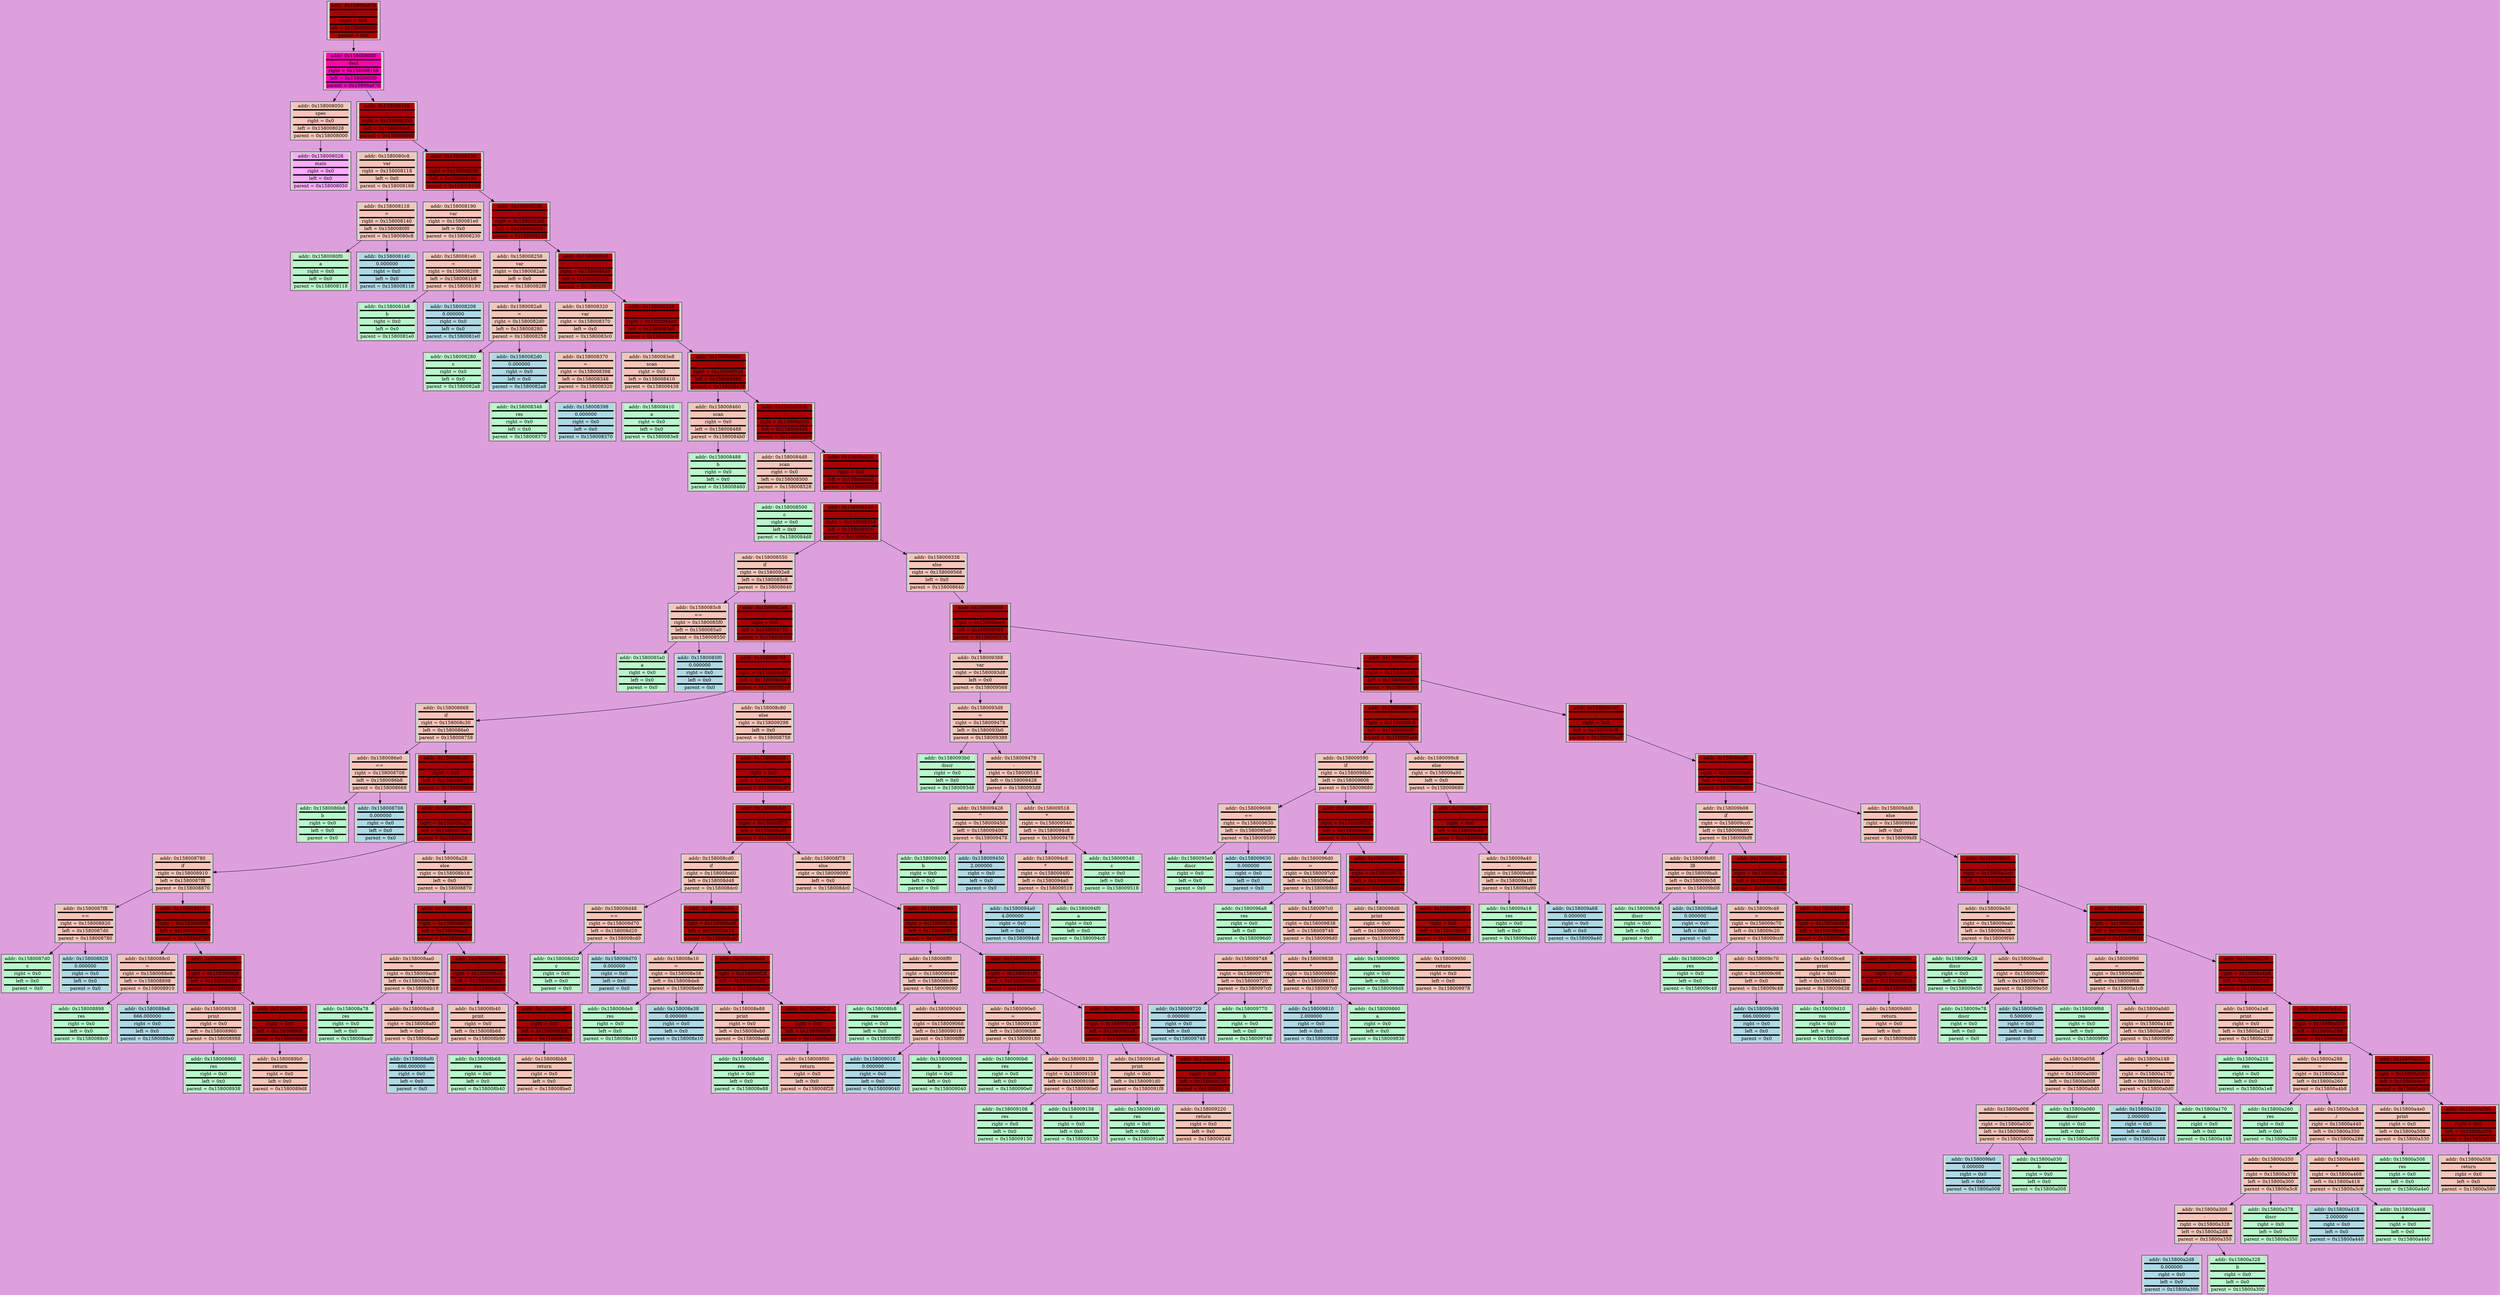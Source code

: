 digraph G {
	rankdir=TB;
	bgcolor="#DDA0DD";
	splines=true;
	node [shape=box, width=1, height=0.5, style=filled, bgcolor="#DDA0DD"];
	node4912 [label=<<table border='0' cellspacing='0' bgcolor='#A80100'> <tr><td>addr: 0x15800a670</td></tr><tr><td bgcolor='black' height='1'></td></tr><tr><td> ; </td></tr><tr><td bgcolor='black' height='1'></td></tr><tr><td>right = 0x0</td></tr><tr><td bgcolor='black' height='1'></td></tr><tr><td>left = 0x158008000</td></tr><tr><td bgcolor='black' height='1'></td></tr><tr><td>parent = 0x0</td></tr></table>>];
	rank = 1
node5072 [label=<<table border='0' cellspacing='0' bgcolor='#F804B7'> <tr><td>addr: 0x158008000</td></tr><tr><td bgcolor='black' height='1'></td></tr><tr><td> decl </td></tr><tr><td bgcolor='black' height='1'></td></tr><tr><td>right = 0x158008168</td></tr><tr><td bgcolor='black' height='1'></td></tr><tr><td>left = 0x158008050</td></tr><tr><td bgcolor='black' height='1'></td></tr><tr><td>parent = 0x15800a670</td></tr></table>>];
	rank = 2
node5152 [label=<<table border='0' cellspacing='0' bgcolor='#F8C4B7'> <tr><td>addr: 0x158008050</td></tr><tr><td bgcolor='black' height='1'></td></tr><tr><td> spec </td></tr><tr><td bgcolor='black' height='1'></td></tr><tr><td>right = 0x0</td></tr><tr><td bgcolor='black' height='1'></td></tr><tr><td>left = 0x158008028</td></tr><tr><td bgcolor='black' height='1'></td></tr><tr><td>parent = 0x158008000</td></tr></table>>];
	rank = 3
node5112 [label=<<table border='0' cellspacing='0' bgcolor='#FFAAFF  '> <tr><td>addr: 0x158008028</td></tr><tr><td bgcolor='black' height='1'></td></tr><tr><td>main</td></tr><tr><td bgcolor='black' height='1'></td></tr><tr><td>right = 0x0</td></tr><tr><td bgcolor='black' height='1'></td></tr><tr><td>left = 0x0</td></tr><tr><td bgcolor='black' height='1'></td></tr><tr><td>parent = 0x158008050</td></tr></table>>];
	rank = 4
node5432 [label=<<table border='0' cellspacing='0' bgcolor='#A80100'> <tr><td>addr: 0x158008168</td></tr><tr><td bgcolor='black' height='1'></td></tr><tr><td> ; </td></tr><tr><td bgcolor='black' height='1'></td></tr><tr><td>right = 0x158008230</td></tr><tr><td bgcolor='black' height='1'></td></tr><tr><td>left = 0x1580080c8</td></tr><tr><td bgcolor='black' height='1'></td></tr><tr><td>parent = 0x158008000</td></tr></table>>];
	rank = 3
node5272 [label=<<table border='0' cellspacing='0' bgcolor='#F8C4B7'> <tr><td>addr: 0x1580080c8</td></tr><tr><td bgcolor='black' height='1'></td></tr><tr><td> var </td></tr><tr><td bgcolor='black' height='1'></td></tr><tr><td>right = 0x158008118</td></tr><tr><td bgcolor='black' height='1'></td></tr><tr><td>left = 0x0</td></tr><tr><td bgcolor='black' height='1'></td></tr><tr><td>parent = 0x158008168</td></tr></table>>];
	rank = 4
node5352 [label=<<table border='0' cellspacing='0' bgcolor='#F8C4B7'> <tr><td>addr: 0x158008118</td></tr><tr><td bgcolor='black' height='1'></td></tr><tr><td> = </td></tr><tr><td bgcolor='black' height='1'></td></tr><tr><td>right = 0x158008140</td></tr><tr><td bgcolor='black' height='1'></td></tr><tr><td>left = 0x1580080f0</td></tr><tr><td bgcolor='black' height='1'></td></tr><tr><td>parent = 0x1580080c8</td></tr></table>>];
	rank = 5
node5312 [label=<<table border='0' cellspacing='0' bgcolor='#B7F8CA  '> <tr><td>addr: 0x1580080f0</td></tr><tr><td bgcolor='black' height='1'></td></tr><tr><td>a</td></tr><tr><td bgcolor='black' height='1'></td></tr><tr><td>right = 0x0</td></tr><tr><td bgcolor='black' height='1'></td></tr><tr><td>left = 0x0</td></tr><tr><td bgcolor='black' height='1'></td></tr><tr><td>parent = 0x158008118</td></tr></table>>];
	rank = 6
node5392 [label=<<table border='0' cellspacing='0' bgcolor='#ADD8E6'> <tr><td>addr: 0x158008140</td></tr><tr><td bgcolor='black' height='1'></td></tr><tr><td>0.000000</td></tr><tr><td bgcolor='black' height='1'></td></tr><tr><td>right = 0x0</td></tr><tr><td bgcolor='black' height='1'></td></tr><tr><td>left = 0x0</td></tr><tr><td bgcolor='black' height='1'></td></tr><tr><td>parent = 0x158008118</td></tr></table>>];
	rank = 6
node5632 [label=<<table border='0' cellspacing='0' bgcolor='#A80100'> <tr><td>addr: 0x158008230</td></tr><tr><td bgcolor='black' height='1'></td></tr><tr><td> ; </td></tr><tr><td bgcolor='black' height='1'></td></tr><tr><td>right = 0x1580082f8</td></tr><tr><td bgcolor='black' height='1'></td></tr><tr><td>left = 0x158008190</td></tr><tr><td bgcolor='black' height='1'></td></tr><tr><td>parent = 0x158008168</td></tr></table>>];
	rank = 4
node5472 [label=<<table border='0' cellspacing='0' bgcolor='#F8C4B7'> <tr><td>addr: 0x158008190</td></tr><tr><td bgcolor='black' height='1'></td></tr><tr><td> var </td></tr><tr><td bgcolor='black' height='1'></td></tr><tr><td>right = 0x1580081e0</td></tr><tr><td bgcolor='black' height='1'></td></tr><tr><td>left = 0x0</td></tr><tr><td bgcolor='black' height='1'></td></tr><tr><td>parent = 0x158008230</td></tr></table>>];
	rank = 5
node5552 [label=<<table border='0' cellspacing='0' bgcolor='#F8C4B7'> <tr><td>addr: 0x1580081e0</td></tr><tr><td bgcolor='black' height='1'></td></tr><tr><td> = </td></tr><tr><td bgcolor='black' height='1'></td></tr><tr><td>right = 0x158008208</td></tr><tr><td bgcolor='black' height='1'></td></tr><tr><td>left = 0x1580081b8</td></tr><tr><td bgcolor='black' height='1'></td></tr><tr><td>parent = 0x158008190</td></tr></table>>];
	rank = 6
node5512 [label=<<table border='0' cellspacing='0' bgcolor='#B7F8CA  '> <tr><td>addr: 0x1580081b8</td></tr><tr><td bgcolor='black' height='1'></td></tr><tr><td>b</td></tr><tr><td bgcolor='black' height='1'></td></tr><tr><td>right = 0x0</td></tr><tr><td bgcolor='black' height='1'></td></tr><tr><td>left = 0x0</td></tr><tr><td bgcolor='black' height='1'></td></tr><tr><td>parent = 0x1580081e0</td></tr></table>>];
	rank = 7
node5592 [label=<<table border='0' cellspacing='0' bgcolor='#ADD8E6'> <tr><td>addr: 0x158008208</td></tr><tr><td bgcolor='black' height='1'></td></tr><tr><td>0.000000</td></tr><tr><td bgcolor='black' height='1'></td></tr><tr><td>right = 0x0</td></tr><tr><td bgcolor='black' height='1'></td></tr><tr><td>left = 0x0</td></tr><tr><td bgcolor='black' height='1'></td></tr><tr><td>parent = 0x1580081e0</td></tr></table>>];
	rank = 7
node5832 [label=<<table border='0' cellspacing='0' bgcolor='#A80100'> <tr><td>addr: 0x1580082f8</td></tr><tr><td bgcolor='black' height='1'></td></tr><tr><td> ; </td></tr><tr><td bgcolor='black' height='1'></td></tr><tr><td>right = 0x1580083c0</td></tr><tr><td bgcolor='black' height='1'></td></tr><tr><td>left = 0x158008258</td></tr><tr><td bgcolor='black' height='1'></td></tr><tr><td>parent = 0x158008230</td></tr></table>>];
	rank = 5
node5672 [label=<<table border='0' cellspacing='0' bgcolor='#F8C4B7'> <tr><td>addr: 0x158008258</td></tr><tr><td bgcolor='black' height='1'></td></tr><tr><td> var </td></tr><tr><td bgcolor='black' height='1'></td></tr><tr><td>right = 0x1580082a8</td></tr><tr><td bgcolor='black' height='1'></td></tr><tr><td>left = 0x0</td></tr><tr><td bgcolor='black' height='1'></td></tr><tr><td>parent = 0x1580082f8</td></tr></table>>];
	rank = 6
node5752 [label=<<table border='0' cellspacing='0' bgcolor='#F8C4B7'> <tr><td>addr: 0x1580082a8</td></tr><tr><td bgcolor='black' height='1'></td></tr><tr><td> = </td></tr><tr><td bgcolor='black' height='1'></td></tr><tr><td>right = 0x1580082d0</td></tr><tr><td bgcolor='black' height='1'></td></tr><tr><td>left = 0x158008280</td></tr><tr><td bgcolor='black' height='1'></td></tr><tr><td>parent = 0x158008258</td></tr></table>>];
	rank = 7
node5712 [label=<<table border='0' cellspacing='0' bgcolor='#B7F8CA  '> <tr><td>addr: 0x158008280</td></tr><tr><td bgcolor='black' height='1'></td></tr><tr><td>c</td></tr><tr><td bgcolor='black' height='1'></td></tr><tr><td>right = 0x0</td></tr><tr><td bgcolor='black' height='1'></td></tr><tr><td>left = 0x0</td></tr><tr><td bgcolor='black' height='1'></td></tr><tr><td>parent = 0x1580082a8</td></tr></table>>];
	rank = 8
node5792 [label=<<table border='0' cellspacing='0' bgcolor='#ADD8E6'> <tr><td>addr: 0x1580082d0</td></tr><tr><td bgcolor='black' height='1'></td></tr><tr><td>0.000000</td></tr><tr><td bgcolor='black' height='1'></td></tr><tr><td>right = 0x0</td></tr><tr><td bgcolor='black' height='1'></td></tr><tr><td>left = 0x0</td></tr><tr><td bgcolor='black' height='1'></td></tr><tr><td>parent = 0x1580082a8</td></tr></table>>];
	rank = 8
node6032 [label=<<table border='0' cellspacing='0' bgcolor='#A80100'> <tr><td>addr: 0x1580083c0</td></tr><tr><td bgcolor='black' height='1'></td></tr><tr><td> ; </td></tr><tr><td bgcolor='black' height='1'></td></tr><tr><td>right = 0x158008438</td></tr><tr><td bgcolor='black' height='1'></td></tr><tr><td>left = 0x158008320</td></tr><tr><td bgcolor='black' height='1'></td></tr><tr><td>parent = 0x1580082f8</td></tr></table>>];
	rank = 6
node5872 [label=<<table border='0' cellspacing='0' bgcolor='#F8C4B7'> <tr><td>addr: 0x158008320</td></tr><tr><td bgcolor='black' height='1'></td></tr><tr><td> var </td></tr><tr><td bgcolor='black' height='1'></td></tr><tr><td>right = 0x158008370</td></tr><tr><td bgcolor='black' height='1'></td></tr><tr><td>left = 0x0</td></tr><tr><td bgcolor='black' height='1'></td></tr><tr><td>parent = 0x1580083c0</td></tr></table>>];
	rank = 7
node5952 [label=<<table border='0' cellspacing='0' bgcolor='#F8C4B7'> <tr><td>addr: 0x158008370</td></tr><tr><td bgcolor='black' height='1'></td></tr><tr><td> = </td></tr><tr><td bgcolor='black' height='1'></td></tr><tr><td>right = 0x158008398</td></tr><tr><td bgcolor='black' height='1'></td></tr><tr><td>left = 0x158008348</td></tr><tr><td bgcolor='black' height='1'></td></tr><tr><td>parent = 0x158008320</td></tr></table>>];
	rank = 8
node5912 [label=<<table border='0' cellspacing='0' bgcolor='#B7F8CA  '> <tr><td>addr: 0x158008348</td></tr><tr><td bgcolor='black' height='1'></td></tr><tr><td>res</td></tr><tr><td bgcolor='black' height='1'></td></tr><tr><td>right = 0x0</td></tr><tr><td bgcolor='black' height='1'></td></tr><tr><td>left = 0x0</td></tr><tr><td bgcolor='black' height='1'></td></tr><tr><td>parent = 0x158008370</td></tr></table>>];
	rank = 9
node5992 [label=<<table border='0' cellspacing='0' bgcolor='#ADD8E6'> <tr><td>addr: 0x158008398</td></tr><tr><td bgcolor='black' height='1'></td></tr><tr><td>0.000000</td></tr><tr><td bgcolor='black' height='1'></td></tr><tr><td>right = 0x0</td></tr><tr><td bgcolor='black' height='1'></td></tr><tr><td>left = 0x0</td></tr><tr><td bgcolor='black' height='1'></td></tr><tr><td>parent = 0x158008370</td></tr></table>>];
	rank = 9
node6152 [label=<<table border='0' cellspacing='0' bgcolor='#A80100'> <tr><td>addr: 0x158008438</td></tr><tr><td bgcolor='black' height='1'></td></tr><tr><td> ; </td></tr><tr><td bgcolor='black' height='1'></td></tr><tr><td>right = 0x1580084b0</td></tr><tr><td bgcolor='black' height='1'></td></tr><tr><td>left = 0x1580083e8</td></tr><tr><td bgcolor='black' height='1'></td></tr><tr><td>parent = 0x1580083c0</td></tr></table>>];
	rank = 7
node6072 [label=<<table border='0' cellspacing='0' bgcolor='#F8C4B7'> <tr><td>addr: 0x1580083e8</td></tr><tr><td bgcolor='black' height='1'></td></tr><tr><td> scan </td></tr><tr><td bgcolor='black' height='1'></td></tr><tr><td>right = 0x0</td></tr><tr><td bgcolor='black' height='1'></td></tr><tr><td>left = 0x158008410</td></tr><tr><td bgcolor='black' height='1'></td></tr><tr><td>parent = 0x158008438</td></tr></table>>];
	rank = 8
node6112 [label=<<table border='0' cellspacing='0' bgcolor='#B7F8CA  '> <tr><td>addr: 0x158008410</td></tr><tr><td bgcolor='black' height='1'></td></tr><tr><td>a</td></tr><tr><td bgcolor='black' height='1'></td></tr><tr><td>right = 0x0</td></tr><tr><td bgcolor='black' height='1'></td></tr><tr><td>left = 0x0</td></tr><tr><td bgcolor='black' height='1'></td></tr><tr><td>parent = 0x1580083e8</td></tr></table>>];
	rank = 9
node6272 [label=<<table border='0' cellspacing='0' bgcolor='#A80100'> <tr><td>addr: 0x1580084b0</td></tr><tr><td bgcolor='black' height='1'></td></tr><tr><td> ; </td></tr><tr><td bgcolor='black' height='1'></td></tr><tr><td>right = 0x158008528</td></tr><tr><td bgcolor='black' height='1'></td></tr><tr><td>left = 0x158008460</td></tr><tr><td bgcolor='black' height='1'></td></tr><tr><td>parent = 0x158008438</td></tr></table>>];
	rank = 8
node6192 [label=<<table border='0' cellspacing='0' bgcolor='#F8C4B7'> <tr><td>addr: 0x158008460</td></tr><tr><td bgcolor='black' height='1'></td></tr><tr><td> scan </td></tr><tr><td bgcolor='black' height='1'></td></tr><tr><td>right = 0x0</td></tr><tr><td bgcolor='black' height='1'></td></tr><tr><td>left = 0x158008488</td></tr><tr><td bgcolor='black' height='1'></td></tr><tr><td>parent = 0x1580084b0</td></tr></table>>];
	rank = 9
node6232 [label=<<table border='0' cellspacing='0' bgcolor='#B7F8CA  '> <tr><td>addr: 0x158008488</td></tr><tr><td bgcolor='black' height='1'></td></tr><tr><td>b</td></tr><tr><td bgcolor='black' height='1'></td></tr><tr><td>right = 0x0</td></tr><tr><td bgcolor='black' height='1'></td></tr><tr><td>left = 0x0</td></tr><tr><td bgcolor='black' height='1'></td></tr><tr><td>parent = 0x158008460</td></tr></table>>];
	rank = 10
node6392 [label=<<table border='0' cellspacing='0' bgcolor='#A80100'> <tr><td>addr: 0x158008528</td></tr><tr><td bgcolor='black' height='1'></td></tr><tr><td> ; </td></tr><tr><td bgcolor='black' height='1'></td></tr><tr><td>right = 0x15800a620</td></tr><tr><td bgcolor='black' height='1'></td></tr><tr><td>left = 0x1580084d8</td></tr><tr><td bgcolor='black' height='1'></td></tr><tr><td>parent = 0x1580084b0</td></tr></table>>];
	rank = 9
node6312 [label=<<table border='0' cellspacing='0' bgcolor='#F8C4B7'> <tr><td>addr: 0x1580084d8</td></tr><tr><td bgcolor='black' height='1'></td></tr><tr><td> scan </td></tr><tr><td bgcolor='black' height='1'></td></tr><tr><td>right = 0x0</td></tr><tr><td bgcolor='black' height='1'></td></tr><tr><td>left = 0x158008500</td></tr><tr><td bgcolor='black' height='1'></td></tr><tr><td>parent = 0x158008528</td></tr></table>>];
	rank = 10
node6352 [label=<<table border='0' cellspacing='0' bgcolor='#B7F8CA  '> <tr><td>addr: 0x158008500</td></tr><tr><td bgcolor='black' height='1'></td></tr><tr><td>c</td></tr><tr><td bgcolor='black' height='1'></td></tr><tr><td>right = 0x0</td></tr><tr><td bgcolor='black' height='1'></td></tr><tr><td>left = 0x0</td></tr><tr><td bgcolor='black' height='1'></td></tr><tr><td>parent = 0x1580084d8</td></tr></table>>];
	rank = 11
node4832 [label=<<table border='0' cellspacing='0' bgcolor='#A80100'> <tr><td>addr: 0x15800a620</td></tr><tr><td bgcolor='black' height='1'></td></tr><tr><td> ; </td></tr><tr><td bgcolor='black' height='1'></td></tr><tr><td>right = 0x0</td></tr><tr><td bgcolor='black' height='1'></td></tr><tr><td>left = 0x158008640</td></tr><tr><td bgcolor='black' height='1'></td></tr><tr><td>parent = 0x158008528</td></tr></table>>];
	rank = 10
node6672 [label=<<table border='0' cellspacing='0' bgcolor='#A80100'> <tr><td>addr: 0x158008640</td></tr><tr><td bgcolor='black' height='1'></td></tr><tr><td> ; </td></tr><tr><td bgcolor='black' height='1'></td></tr><tr><td>right = 0x158009338</td></tr><tr><td bgcolor='black' height='1'></td></tr><tr><td>left = 0x158008550</td></tr><tr><td bgcolor='black' height='1'></td></tr><tr><td>parent = 0x15800a620</td></tr></table>>];
	rank = 11
node6432 [label=<<table border='0' cellspacing='0' bgcolor='#F8C4B7'> <tr><td>addr: 0x158008550</td></tr><tr><td bgcolor='black' height='1'></td></tr><tr><td> if </td></tr><tr><td bgcolor='black' height='1'></td></tr><tr><td>right = 0x1580092e8</td></tr><tr><td bgcolor='black' height='1'></td></tr><tr><td>left = 0x1580085c8</td></tr><tr><td bgcolor='black' height='1'></td></tr><tr><td>parent = 0x158008640</td></tr></table>>];
	rank = 12
node6552 [label=<<table border='0' cellspacing='0' bgcolor='#F8C4B7'> <tr><td>addr: 0x1580085c8</td></tr><tr><td bgcolor='black' height='1'></td></tr><tr><td> == </td></tr><tr><td bgcolor='black' height='1'></td></tr><tr><td>right = 0x1580085f0</td></tr><tr><td bgcolor='black' height='1'></td></tr><tr><td>left = 0x1580085a0</td></tr><tr><td bgcolor='black' height='1'></td></tr><tr><td>parent = 0x158008550</td></tr></table>>];
	rank = 13
node6512 [label=<<table border='0' cellspacing='0' bgcolor='#B7F8CA  '> <tr><td>addr: 0x1580085a0</td></tr><tr><td bgcolor='black' height='1'></td></tr><tr><td>a</td></tr><tr><td bgcolor='black' height='1'></td></tr><tr><td>right = 0x0</td></tr><tr><td bgcolor='black' height='1'></td></tr><tr><td>left = 0x0</td></tr><tr><td bgcolor='black' height='1'></td></tr><tr><td>parent = 0x0</td></tr></table>>];
	rank = 14
node6592 [label=<<table border='0' cellspacing='0' bgcolor='#ADD8E6'> <tr><td>addr: 0x1580085f0</td></tr><tr><td bgcolor='black' height='1'></td></tr><tr><td>0.000000</td></tr><tr><td bgcolor='black' height='1'></td></tr><tr><td>right = 0x0</td></tr><tr><td bgcolor='black' height='1'></td></tr><tr><td>left = 0x0</td></tr><tr><td bgcolor='black' height='1'></td></tr><tr><td>parent = 0x0</td></tr></table>>];
	rank = 14
node9912 [label=<<table border='0' cellspacing='0' bgcolor='#A80100'> <tr><td>addr: 0x1580092e8</td></tr><tr><td bgcolor='black' height='1'></td></tr><tr><td> ; </td></tr><tr><td bgcolor='black' height='1'></td></tr><tr><td>right = 0x0</td></tr><tr><td bgcolor='black' height='1'></td></tr><tr><td>left = 0x158008758</td></tr><tr><td bgcolor='black' height='1'></td></tr><tr><td>parent = 0x158008550</td></tr></table>>];
	rank = 13
node6952 [label=<<table border='0' cellspacing='0' bgcolor='#A80100'> <tr><td>addr: 0x158008758</td></tr><tr><td bgcolor='black' height='1'></td></tr><tr><td> ; </td></tr><tr><td bgcolor='black' height='1'></td></tr><tr><td>right = 0x158008c80</td></tr><tr><td bgcolor='black' height='1'></td></tr><tr><td>left = 0x158008668</td></tr><tr><td bgcolor='black' height='1'></td></tr><tr><td>parent = 0x1580092e8</td></tr></table>>];
	rank = 14
node6712 [label=<<table border='0' cellspacing='0' bgcolor='#F8C4B7'> <tr><td>addr: 0x158008668</td></tr><tr><td bgcolor='black' height='1'></td></tr><tr><td> if </td></tr><tr><td bgcolor='black' height='1'></td></tr><tr><td>right = 0x158008c30</td></tr><tr><td bgcolor='black' height='1'></td></tr><tr><td>left = 0x1580086e0</td></tr><tr><td bgcolor='black' height='1'></td></tr><tr><td>parent = 0x158008758</td></tr></table>>];
	rank = 15
node6832 [label=<<table border='0' cellspacing='0' bgcolor='#F8C4B7'> <tr><td>addr: 0x1580086e0</td></tr><tr><td bgcolor='black' height='1'></td></tr><tr><td> == </td></tr><tr><td bgcolor='black' height='1'></td></tr><tr><td>right = 0x158008708</td></tr><tr><td bgcolor='black' height='1'></td></tr><tr><td>left = 0x1580086b8</td></tr><tr><td bgcolor='black' height='1'></td></tr><tr><td>parent = 0x158008668</td></tr></table>>];
	rank = 16
node6792 [label=<<table border='0' cellspacing='0' bgcolor='#B7F8CA  '> <tr><td>addr: 0x1580086b8</td></tr><tr><td bgcolor='black' height='1'></td></tr><tr><td>b</td></tr><tr><td bgcolor='black' height='1'></td></tr><tr><td>right = 0x0</td></tr><tr><td bgcolor='black' height='1'></td></tr><tr><td>left = 0x0</td></tr><tr><td bgcolor='black' height='1'></td></tr><tr><td>parent = 0x0</td></tr></table>>];
	rank = 17
node6872 [label=<<table border='0' cellspacing='0' bgcolor='#ADD8E6'> <tr><td>addr: 0x158008708</td></tr><tr><td bgcolor='black' height='1'></td></tr><tr><td>0.000000</td></tr><tr><td bgcolor='black' height='1'></td></tr><tr><td>right = 0x0</td></tr><tr><td bgcolor='black' height='1'></td></tr><tr><td>left = 0x0</td></tr><tr><td bgcolor='black' height='1'></td></tr><tr><td>parent = 0x0</td></tr></table>>];
	rank = 17
node8192 [label=<<table border='0' cellspacing='0' bgcolor='#A80100'> <tr><td>addr: 0x158008c30</td></tr><tr><td bgcolor='black' height='1'></td></tr><tr><td> ; </td></tr><tr><td bgcolor='black' height='1'></td></tr><tr><td>right = 0x0</td></tr><tr><td bgcolor='black' height='1'></td></tr><tr><td>left = 0x158008870</td></tr><tr><td bgcolor='black' height='1'></td></tr><tr><td>parent = 0x158008668</td></tr></table>>];
	rank = 16
node7232 [label=<<table border='0' cellspacing='0' bgcolor='#A80100'> <tr><td>addr: 0x158008870</td></tr><tr><td bgcolor='black' height='1'></td></tr><tr><td> ; </td></tr><tr><td bgcolor='black' height='1'></td></tr><tr><td>right = 0x158008a28</td></tr><tr><td bgcolor='black' height='1'></td></tr><tr><td>left = 0x158008780</td></tr><tr><td bgcolor='black' height='1'></td></tr><tr><td>parent = 0x158008c30</td></tr></table>>];
	rank = 17
node6992 [label=<<table border='0' cellspacing='0' bgcolor='#F8C4B7'> <tr><td>addr: 0x158008780</td></tr><tr><td bgcolor='black' height='1'></td></tr><tr><td> if </td></tr><tr><td bgcolor='black' height='1'></td></tr><tr><td>right = 0x158008910</td></tr><tr><td bgcolor='black' height='1'></td></tr><tr><td>left = 0x1580087f8</td></tr><tr><td bgcolor='black' height='1'></td></tr><tr><td>parent = 0x158008870</td></tr></table>>];
	rank = 18
node7112 [label=<<table border='0' cellspacing='0' bgcolor='#F8C4B7'> <tr><td>addr: 0x1580087f8</td></tr><tr><td bgcolor='black' height='1'></td></tr><tr><td> == </td></tr><tr><td bgcolor='black' height='1'></td></tr><tr><td>right = 0x158008820</td></tr><tr><td bgcolor='black' height='1'></td></tr><tr><td>left = 0x1580087d0</td></tr><tr><td bgcolor='black' height='1'></td></tr><tr><td>parent = 0x158008780</td></tr></table>>];
	rank = 19
node7072 [label=<<table border='0' cellspacing='0' bgcolor='#B7F8CA  '> <tr><td>addr: 0x1580087d0</td></tr><tr><td bgcolor='black' height='1'></td></tr><tr><td>c</td></tr><tr><td bgcolor='black' height='1'></td></tr><tr><td>right = 0x0</td></tr><tr><td bgcolor='black' height='1'></td></tr><tr><td>left = 0x0</td></tr><tr><td bgcolor='black' height='1'></td></tr><tr><td>parent = 0x0</td></tr></table>>];
	rank = 20
node7152 [label=<<table border='0' cellspacing='0' bgcolor='#ADD8E6'> <tr><td>addr: 0x158008820</td></tr><tr><td bgcolor='black' height='1'></td></tr><tr><td>0.000000</td></tr><tr><td bgcolor='black' height='1'></td></tr><tr><td>right = 0x0</td></tr><tr><td bgcolor='black' height='1'></td></tr><tr><td>left = 0x0</td></tr><tr><td bgcolor='black' height='1'></td></tr><tr><td>parent = 0x0</td></tr></table>>];
	rank = 20
node7392 [label=<<table border='0' cellspacing='0' bgcolor='#A80100'> <tr><td>addr: 0x158008910</td></tr><tr><td bgcolor='black' height='1'></td></tr><tr><td> ; </td></tr><tr><td bgcolor='black' height='1'></td></tr><tr><td>right = 0x158008988</td></tr><tr><td bgcolor='black' height='1'></td></tr><tr><td>left = 0x1580088c0</td></tr><tr><td bgcolor='black' height='1'></td></tr><tr><td>parent = 0x158008780</td></tr></table>>];
	rank = 19
node7312 [label=<<table border='0' cellspacing='0' bgcolor='#F8C4B7'> <tr><td>addr: 0x1580088c0</td></tr><tr><td bgcolor='black' height='1'></td></tr><tr><td> = </td></tr><tr><td bgcolor='black' height='1'></td></tr><tr><td>right = 0x1580088e8</td></tr><tr><td bgcolor='black' height='1'></td></tr><tr><td>left = 0x158008898</td></tr><tr><td bgcolor='black' height='1'></td></tr><tr><td>parent = 0x158008910</td></tr></table>>];
	rank = 20
node7272 [label=<<table border='0' cellspacing='0' bgcolor='#B7F8CA  '> <tr><td>addr: 0x158008898</td></tr><tr><td bgcolor='black' height='1'></td></tr><tr><td>res</td></tr><tr><td bgcolor='black' height='1'></td></tr><tr><td>right = 0x0</td></tr><tr><td bgcolor='black' height='1'></td></tr><tr><td>left = 0x0</td></tr><tr><td bgcolor='black' height='1'></td></tr><tr><td>parent = 0x1580088c0</td></tr></table>>];
	rank = 21
node7352 [label=<<table border='0' cellspacing='0' bgcolor='#ADD8E6'> <tr><td>addr: 0x1580088e8</td></tr><tr><td bgcolor='black' height='1'></td></tr><tr><td>666.000000</td></tr><tr><td bgcolor='black' height='1'></td></tr><tr><td>right = 0x0</td></tr><tr><td bgcolor='black' height='1'></td></tr><tr><td>left = 0x0</td></tr><tr><td bgcolor='black' height='1'></td></tr><tr><td>parent = 0x1580088c0</td></tr></table>>];
	rank = 21
node7512 [label=<<table border='0' cellspacing='0' bgcolor='#A80100'> <tr><td>addr: 0x158008988</td></tr><tr><td bgcolor='black' height='1'></td></tr><tr><td> ; </td></tr><tr><td bgcolor='black' height='1'></td></tr><tr><td>right = 0x1580089d8</td></tr><tr><td bgcolor='black' height='1'></td></tr><tr><td>left = 0x158008938</td></tr><tr><td bgcolor='black' height='1'></td></tr><tr><td>parent = 0x158008910</td></tr></table>>];
	rank = 20
node7432 [label=<<table border='0' cellspacing='0' bgcolor='#F8C4B7'> <tr><td>addr: 0x158008938</td></tr><tr><td bgcolor='black' height='1'></td></tr><tr><td> print </td></tr><tr><td bgcolor='black' height='1'></td></tr><tr><td>right = 0x0</td></tr><tr><td bgcolor='black' height='1'></td></tr><tr><td>left = 0x158008960</td></tr><tr><td bgcolor='black' height='1'></td></tr><tr><td>parent = 0x158008988</td></tr></table>>];
	rank = 21
node7472 [label=<<table border='0' cellspacing='0' bgcolor='#B7F8CA  '> <tr><td>addr: 0x158008960</td></tr><tr><td bgcolor='black' height='1'></td></tr><tr><td>res</td></tr><tr><td bgcolor='black' height='1'></td></tr><tr><td>right = 0x0</td></tr><tr><td bgcolor='black' height='1'></td></tr><tr><td>left = 0x0</td></tr><tr><td bgcolor='black' height='1'></td></tr><tr><td>parent = 0x158008938</td></tr></table>>];
	rank = 22
node7592 [label=<<table border='0' cellspacing='0' bgcolor='#A80100'> <tr><td>addr: 0x1580089d8</td></tr><tr><td bgcolor='black' height='1'></td></tr><tr><td> ; </td></tr><tr><td bgcolor='black' height='1'></td></tr><tr><td>right = 0x0</td></tr><tr><td bgcolor='black' height='1'></td></tr><tr><td>left = 0x1580089b0</td></tr><tr><td bgcolor='black' height='1'></td></tr><tr><td>parent = 0x158008988</td></tr></table>>];
	rank = 21
node7552 [label=<<table border='0' cellspacing='0' bgcolor='#F8C4B7'> <tr><td>addr: 0x1580089b0</td></tr><tr><td bgcolor='black' height='1'></td></tr><tr><td> return </td></tr><tr><td bgcolor='black' height='1'></td></tr><tr><td>right = 0x0</td></tr><tr><td bgcolor='black' height='1'></td></tr><tr><td>left = 0x0</td></tr><tr><td bgcolor='black' height='1'></td></tr><tr><td>parent = 0x1580089d8</td></tr></table>>];
	rank = 22
node7672 [label=<<table border='0' cellspacing='0' bgcolor='#F8C4B7'> <tr><td>addr: 0x158008a28</td></tr><tr><td bgcolor='black' height='1'></td></tr><tr><td> else </td></tr><tr><td bgcolor='black' height='1'></td></tr><tr><td>right = 0x158008b18</td></tr><tr><td bgcolor='black' height='1'></td></tr><tr><td>left = 0x0</td></tr><tr><td bgcolor='black' height='1'></td></tr><tr><td>parent = 0x158008870</td></tr></table>>];
	rank = 18
node7912 [label=<<table border='0' cellspacing='0' bgcolor='#A80100'> <tr><td>addr: 0x158008b18</td></tr><tr><td bgcolor='black' height='1'></td></tr><tr><td> ; </td></tr><tr><td bgcolor='black' height='1'></td></tr><tr><td>right = 0x158008b90</td></tr><tr><td bgcolor='black' height='1'></td></tr><tr><td>left = 0x158008aa0</td></tr><tr><td bgcolor='black' height='1'></td></tr><tr><td>parent = 0x158008a28</td></tr></table>>];
	rank = 19
node7792 [label=<<table border='0' cellspacing='0' bgcolor='#F8C4B7'> <tr><td>addr: 0x158008aa0</td></tr><tr><td bgcolor='black' height='1'></td></tr><tr><td> = </td></tr><tr><td bgcolor='black' height='1'></td></tr><tr><td>right = 0x158008ac8</td></tr><tr><td bgcolor='black' height='1'></td></tr><tr><td>left = 0x158008a78</td></tr><tr><td bgcolor='black' height='1'></td></tr><tr><td>parent = 0x158008b18</td></tr></table>>];
	rank = 20
node7752 [label=<<table border='0' cellspacing='0' bgcolor='#B7F8CA  '> <tr><td>addr: 0x158008a78</td></tr><tr><td bgcolor='black' height='1'></td></tr><tr><td>res</td></tr><tr><td bgcolor='black' height='1'></td></tr><tr><td>right = 0x0</td></tr><tr><td bgcolor='black' height='1'></td></tr><tr><td>left = 0x0</td></tr><tr><td bgcolor='black' height='1'></td></tr><tr><td>parent = 0x158008aa0</td></tr></table>>];
	rank = 21
node7832 [label=<<table border='0' cellspacing='0' bgcolor='#F8C4B7'> <tr><td>addr: 0x158008ac8</td></tr><tr><td bgcolor='black' height='1'></td></tr><tr><td> - </td></tr><tr><td bgcolor='black' height='1'></td></tr><tr><td>right = 0x158008af0</td></tr><tr><td bgcolor='black' height='1'></td></tr><tr><td>left = 0x0</td></tr><tr><td bgcolor='black' height='1'></td></tr><tr><td>parent = 0x158008aa0</td></tr></table>>];
	rank = 21
node7872 [label=<<table border='0' cellspacing='0' bgcolor='#ADD8E6'> <tr><td>addr: 0x158008af0</td></tr><tr><td bgcolor='black' height='1'></td></tr><tr><td>666.000000</td></tr><tr><td bgcolor='black' height='1'></td></tr><tr><td>right = 0x0</td></tr><tr><td bgcolor='black' height='1'></td></tr><tr><td>left = 0x0</td></tr><tr><td bgcolor='black' height='1'></td></tr><tr><td>parent = 0x0</td></tr></table>>];
	rank = 22
node8032 [label=<<table border='0' cellspacing='0' bgcolor='#A80100'> <tr><td>addr: 0x158008b90</td></tr><tr><td bgcolor='black' height='1'></td></tr><tr><td> ; </td></tr><tr><td bgcolor='black' height='1'></td></tr><tr><td>right = 0x158008be0</td></tr><tr><td bgcolor='black' height='1'></td></tr><tr><td>left = 0x158008b40</td></tr><tr><td bgcolor='black' height='1'></td></tr><tr><td>parent = 0x158008b18</td></tr></table>>];
	rank = 20
node7952 [label=<<table border='0' cellspacing='0' bgcolor='#F8C4B7'> <tr><td>addr: 0x158008b40</td></tr><tr><td bgcolor='black' height='1'></td></tr><tr><td> print </td></tr><tr><td bgcolor='black' height='1'></td></tr><tr><td>right = 0x0</td></tr><tr><td bgcolor='black' height='1'></td></tr><tr><td>left = 0x158008b68</td></tr><tr><td bgcolor='black' height='1'></td></tr><tr><td>parent = 0x158008b90</td></tr></table>>];
	rank = 21
node7992 [label=<<table border='0' cellspacing='0' bgcolor='#B7F8CA  '> <tr><td>addr: 0x158008b68</td></tr><tr><td bgcolor='black' height='1'></td></tr><tr><td>res</td></tr><tr><td bgcolor='black' height='1'></td></tr><tr><td>right = 0x0</td></tr><tr><td bgcolor='black' height='1'></td></tr><tr><td>left = 0x0</td></tr><tr><td bgcolor='black' height='1'></td></tr><tr><td>parent = 0x158008b40</td></tr></table>>];
	rank = 22
node8112 [label=<<table border='0' cellspacing='0' bgcolor='#A80100'> <tr><td>addr: 0x158008be0</td></tr><tr><td bgcolor='black' height='1'></td></tr><tr><td> ; </td></tr><tr><td bgcolor='black' height='1'></td></tr><tr><td>right = 0x0</td></tr><tr><td bgcolor='black' height='1'></td></tr><tr><td>left = 0x158008bb8</td></tr><tr><td bgcolor='black' height='1'></td></tr><tr><td>parent = 0x158008b90</td></tr></table>>];
	rank = 21
node8072 [label=<<table border='0' cellspacing='0' bgcolor='#F8C4B7'> <tr><td>addr: 0x158008bb8</td></tr><tr><td bgcolor='black' height='1'></td></tr><tr><td> return </td></tr><tr><td bgcolor='black' height='1'></td></tr><tr><td>right = 0x0</td></tr><tr><td bgcolor='black' height='1'></td></tr><tr><td>left = 0x0</td></tr><tr><td bgcolor='black' height='1'></td></tr><tr><td>parent = 0x158008be0</td></tr></table>>];
	rank = 22
node8272 [label=<<table border='0' cellspacing='0' bgcolor='#F8C4B7'> <tr><td>addr: 0x158008c80</td></tr><tr><td bgcolor='black' height='1'></td></tr><tr><td> else </td></tr><tr><td bgcolor='black' height='1'></td></tr><tr><td>right = 0x158009298</td></tr><tr><td bgcolor='black' height='1'></td></tr><tr><td>left = 0x0</td></tr><tr><td bgcolor='black' height='1'></td></tr><tr><td>parent = 0x158008758</td></tr></table>>];
	rank = 15
node9832 [label=<<table border='0' cellspacing='0' bgcolor='#A80100'> <tr><td>addr: 0x158009298</td></tr><tr><td bgcolor='black' height='1'></td></tr><tr><td> ; </td></tr><tr><td bgcolor='black' height='1'></td></tr><tr><td>right = 0x0</td></tr><tr><td bgcolor='black' height='1'></td></tr><tr><td>left = 0x158008dc0</td></tr><tr><td bgcolor='black' height='1'></td></tr><tr><td>parent = 0x158008c80</td></tr></table>>];
	rank = 16
node8592 [label=<<table border='0' cellspacing='0' bgcolor='#A80100'> <tr><td>addr: 0x158008dc0</td></tr><tr><td bgcolor='black' height='1'></td></tr><tr><td> ; </td></tr><tr><td bgcolor='black' height='1'></td></tr><tr><td>right = 0x158008f78</td></tr><tr><td bgcolor='black' height='1'></td></tr><tr><td>left = 0x158008cd0</td></tr><tr><td bgcolor='black' height='1'></td></tr><tr><td>parent = 0x158009298</td></tr></table>>];
	rank = 17
node8352 [label=<<table border='0' cellspacing='0' bgcolor='#F8C4B7'> <tr><td>addr: 0x158008cd0</td></tr><tr><td bgcolor='black' height='1'></td></tr><tr><td> if </td></tr><tr><td bgcolor='black' height='1'></td></tr><tr><td>right = 0x158008e60</td></tr><tr><td bgcolor='black' height='1'></td></tr><tr><td>left = 0x158008d48</td></tr><tr><td bgcolor='black' height='1'></td></tr><tr><td>parent = 0x158008dc0</td></tr></table>>];
	rank = 18
node8472 [label=<<table border='0' cellspacing='0' bgcolor='#F8C4B7'> <tr><td>addr: 0x158008d48</td></tr><tr><td bgcolor='black' height='1'></td></tr><tr><td> == </td></tr><tr><td bgcolor='black' height='1'></td></tr><tr><td>right = 0x158008d70</td></tr><tr><td bgcolor='black' height='1'></td></tr><tr><td>left = 0x158008d20</td></tr><tr><td bgcolor='black' height='1'></td></tr><tr><td>parent = 0x158008cd0</td></tr></table>>];
	rank = 19
node8432 [label=<<table border='0' cellspacing='0' bgcolor='#B7F8CA  '> <tr><td>addr: 0x158008d20</td></tr><tr><td bgcolor='black' height='1'></td></tr><tr><td>c</td></tr><tr><td bgcolor='black' height='1'></td></tr><tr><td>right = 0x0</td></tr><tr><td bgcolor='black' height='1'></td></tr><tr><td>left = 0x0</td></tr><tr><td bgcolor='black' height='1'></td></tr><tr><td>parent = 0x0</td></tr></table>>];
	rank = 20
node8512 [label=<<table border='0' cellspacing='0' bgcolor='#ADD8E6'> <tr><td>addr: 0x158008d70</td></tr><tr><td bgcolor='black' height='1'></td></tr><tr><td>0.000000</td></tr><tr><td bgcolor='black' height='1'></td></tr><tr><td>right = 0x0</td></tr><tr><td bgcolor='black' height='1'></td></tr><tr><td>left = 0x0</td></tr><tr><td bgcolor='black' height='1'></td></tr><tr><td>parent = 0x0</td></tr></table>>];
	rank = 20
node8752 [label=<<table border='0' cellspacing='0' bgcolor='#A80100'> <tr><td>addr: 0x158008e60</td></tr><tr><td bgcolor='black' height='1'></td></tr><tr><td> ; </td></tr><tr><td bgcolor='black' height='1'></td></tr><tr><td>right = 0x158008ed8</td></tr><tr><td bgcolor='black' height='1'></td></tr><tr><td>left = 0x158008e10</td></tr><tr><td bgcolor='black' height='1'></td></tr><tr><td>parent = 0x158008cd0</td></tr></table>>];
	rank = 19
node8672 [label=<<table border='0' cellspacing='0' bgcolor='#F8C4B7'> <tr><td>addr: 0x158008e10</td></tr><tr><td bgcolor='black' height='1'></td></tr><tr><td> = </td></tr><tr><td bgcolor='black' height='1'></td></tr><tr><td>right = 0x158008e38</td></tr><tr><td bgcolor='black' height='1'></td></tr><tr><td>left = 0x158008de8</td></tr><tr><td bgcolor='black' height='1'></td></tr><tr><td>parent = 0x158008e60</td></tr></table>>];
	rank = 20
node8632 [label=<<table border='0' cellspacing='0' bgcolor='#B7F8CA  '> <tr><td>addr: 0x158008de8</td></tr><tr><td bgcolor='black' height='1'></td></tr><tr><td>res</td></tr><tr><td bgcolor='black' height='1'></td></tr><tr><td>right = 0x0</td></tr><tr><td bgcolor='black' height='1'></td></tr><tr><td>left = 0x0</td></tr><tr><td bgcolor='black' height='1'></td></tr><tr><td>parent = 0x158008e10</td></tr></table>>];
	rank = 21
node8712 [label=<<table border='0' cellspacing='0' bgcolor='#ADD8E6'> <tr><td>addr: 0x158008e38</td></tr><tr><td bgcolor='black' height='1'></td></tr><tr><td>0.000000</td></tr><tr><td bgcolor='black' height='1'></td></tr><tr><td>right = 0x0</td></tr><tr><td bgcolor='black' height='1'></td></tr><tr><td>left = 0x0</td></tr><tr><td bgcolor='black' height='1'></td></tr><tr><td>parent = 0x158008e10</td></tr></table>>];
	rank = 21
node8872 [label=<<table border='0' cellspacing='0' bgcolor='#A80100'> <tr><td>addr: 0x158008ed8</td></tr><tr><td bgcolor='black' height='1'></td></tr><tr><td> ; </td></tr><tr><td bgcolor='black' height='1'></td></tr><tr><td>right = 0x158008f28</td></tr><tr><td bgcolor='black' height='1'></td></tr><tr><td>left = 0x158008e88</td></tr><tr><td bgcolor='black' height='1'></td></tr><tr><td>parent = 0x158008e60</td></tr></table>>];
	rank = 20
node8792 [label=<<table border='0' cellspacing='0' bgcolor='#F8C4B7'> <tr><td>addr: 0x158008e88</td></tr><tr><td bgcolor='black' height='1'></td></tr><tr><td> print </td></tr><tr><td bgcolor='black' height='1'></td></tr><tr><td>right = 0x0</td></tr><tr><td bgcolor='black' height='1'></td></tr><tr><td>left = 0x158008eb0</td></tr><tr><td bgcolor='black' height='1'></td></tr><tr><td>parent = 0x158008ed8</td></tr></table>>];
	rank = 21
node8832 [label=<<table border='0' cellspacing='0' bgcolor='#B7F8CA  '> <tr><td>addr: 0x158008eb0</td></tr><tr><td bgcolor='black' height='1'></td></tr><tr><td>res</td></tr><tr><td bgcolor='black' height='1'></td></tr><tr><td>right = 0x0</td></tr><tr><td bgcolor='black' height='1'></td></tr><tr><td>left = 0x0</td></tr><tr><td bgcolor='black' height='1'></td></tr><tr><td>parent = 0x158008e88</td></tr></table>>];
	rank = 22
node8952 [label=<<table border='0' cellspacing='0' bgcolor='#A80100'> <tr><td>addr: 0x158008f28</td></tr><tr><td bgcolor='black' height='1'></td></tr><tr><td> ; </td></tr><tr><td bgcolor='black' height='1'></td></tr><tr><td>right = 0x0</td></tr><tr><td bgcolor='black' height='1'></td></tr><tr><td>left = 0x158008f00</td></tr><tr><td bgcolor='black' height='1'></td></tr><tr><td>parent = 0x158008ed8</td></tr></table>>];
	rank = 21
node8912 [label=<<table border='0' cellspacing='0' bgcolor='#F8C4B7'> <tr><td>addr: 0x158008f00</td></tr><tr><td bgcolor='black' height='1'></td></tr><tr><td> return </td></tr><tr><td bgcolor='black' height='1'></td></tr><tr><td>right = 0x0</td></tr><tr><td bgcolor='black' height='1'></td></tr><tr><td>left = 0x0</td></tr><tr><td bgcolor='black' height='1'></td></tr><tr><td>parent = 0x158008f28</td></tr></table>>];
	rank = 22
node9032 [label=<<table border='0' cellspacing='0' bgcolor='#F8C4B7'> <tr><td>addr: 0x158008f78</td></tr><tr><td bgcolor='black' height='1'></td></tr><tr><td> else </td></tr><tr><td bgcolor='black' height='1'></td></tr><tr><td>right = 0x158009090</td></tr><tr><td bgcolor='black' height='1'></td></tr><tr><td>left = 0x0</td></tr><tr><td bgcolor='black' height='1'></td></tr><tr><td>parent = 0x158008dc0</td></tr></table>>];
	rank = 18
node9312 [label=<<table border='0' cellspacing='0' bgcolor='#A80100'> <tr><td>addr: 0x158009090</td></tr><tr><td bgcolor='black' height='1'></td></tr><tr><td> ; </td></tr><tr><td bgcolor='black' height='1'></td></tr><tr><td>right = 0x158009180</td></tr><tr><td bgcolor='black' height='1'></td></tr><tr><td>left = 0x158008ff0</td></tr><tr><td bgcolor='black' height='1'></td></tr><tr><td>parent = 0x158008f78</td></tr></table>>];
	rank = 19
node9152 [label=<<table border='0' cellspacing='0' bgcolor='#F8C4B7'> <tr><td>addr: 0x158008ff0</td></tr><tr><td bgcolor='black' height='1'></td></tr><tr><td> = </td></tr><tr><td bgcolor='black' height='1'></td></tr><tr><td>right = 0x158009040</td></tr><tr><td bgcolor='black' height='1'></td></tr><tr><td>left = 0x158008fc8</td></tr><tr><td bgcolor='black' height='1'></td></tr><tr><td>parent = 0x158009090</td></tr></table>>];
	rank = 20
node9112 [label=<<table border='0' cellspacing='0' bgcolor='#B7F8CA  '> <tr><td>addr: 0x158008fc8</td></tr><tr><td bgcolor='black' height='1'></td></tr><tr><td>res</td></tr><tr><td bgcolor='black' height='1'></td></tr><tr><td>right = 0x0</td></tr><tr><td bgcolor='black' height='1'></td></tr><tr><td>left = 0x0</td></tr><tr><td bgcolor='black' height='1'></td></tr><tr><td>parent = 0x158008ff0</td></tr></table>>];
	rank = 21
node9232 [label=<<table border='0' cellspacing='0' bgcolor='#F8C4B7'> <tr><td>addr: 0x158009040</td></tr><tr><td bgcolor='black' height='1'></td></tr><tr><td> - </td></tr><tr><td bgcolor='black' height='1'></td></tr><tr><td>right = 0x158009068</td></tr><tr><td bgcolor='black' height='1'></td></tr><tr><td>left = 0x158009018</td></tr><tr><td bgcolor='black' height='1'></td></tr><tr><td>parent = 0x158008ff0</td></tr></table>>];
	rank = 21
node9192 [label=<<table border='0' cellspacing='0' bgcolor='#ADD8E6'> <tr><td>addr: 0x158009018</td></tr><tr><td bgcolor='black' height='1'></td></tr><tr><td>0.000000</td></tr><tr><td bgcolor='black' height='1'></td></tr><tr><td>right = 0x0</td></tr><tr><td bgcolor='black' height='1'></td></tr><tr><td>left = 0x0</td></tr><tr><td bgcolor='black' height='1'></td></tr><tr><td>parent = 0x158009040</td></tr></table>>];
	rank = 22
node9272 [label=<<table border='0' cellspacing='0' bgcolor='#B7F8CA  '> <tr><td>addr: 0x158009068</td></tr><tr><td bgcolor='black' height='1'></td></tr><tr><td>b</td></tr><tr><td bgcolor='black' height='1'></td></tr><tr><td>right = 0x0</td></tr><tr><td bgcolor='black' height='1'></td></tr><tr><td>left = 0x0</td></tr><tr><td bgcolor='black' height='1'></td></tr><tr><td>parent = 0x158009040</td></tr></table>>];
	rank = 22
node9552 [label=<<table border='0' cellspacing='0' bgcolor='#A80100'> <tr><td>addr: 0x158009180</td></tr><tr><td bgcolor='black' height='1'></td></tr><tr><td> ; </td></tr><tr><td bgcolor='black' height='1'></td></tr><tr><td>right = 0x1580091f8</td></tr><tr><td bgcolor='black' height='1'></td></tr><tr><td>left = 0x1580090e0</td></tr><tr><td bgcolor='black' height='1'></td></tr><tr><td>parent = 0x158009090</td></tr></table>>];
	rank = 20
node9392 [label=<<table border='0' cellspacing='0' bgcolor='#F8C4B7'> <tr><td>addr: 0x1580090e0</td></tr><tr><td bgcolor='black' height='1'></td></tr><tr><td> = </td></tr><tr><td bgcolor='black' height='1'></td></tr><tr><td>right = 0x158009130</td></tr><tr><td bgcolor='black' height='1'></td></tr><tr><td>left = 0x1580090b8</td></tr><tr><td bgcolor='black' height='1'></td></tr><tr><td>parent = 0x158009180</td></tr></table>>];
	rank = 21
node9352 [label=<<table border='0' cellspacing='0' bgcolor='#B7F8CA  '> <tr><td>addr: 0x1580090b8</td></tr><tr><td bgcolor='black' height='1'></td></tr><tr><td>res</td></tr><tr><td bgcolor='black' height='1'></td></tr><tr><td>right = 0x0</td></tr><tr><td bgcolor='black' height='1'></td></tr><tr><td>left = 0x0</td></tr><tr><td bgcolor='black' height='1'></td></tr><tr><td>parent = 0x1580090e0</td></tr></table>>];
	rank = 22
node9472 [label=<<table border='0' cellspacing='0' bgcolor='#F8C4B7'> <tr><td>addr: 0x158009130</td></tr><tr><td bgcolor='black' height='1'></td></tr><tr><td> / </td></tr><tr><td bgcolor='black' height='1'></td></tr><tr><td>right = 0x158009158</td></tr><tr><td bgcolor='black' height='1'></td></tr><tr><td>left = 0x158009108</td></tr><tr><td bgcolor='black' height='1'></td></tr><tr><td>parent = 0x1580090e0</td></tr></table>>];
	rank = 22
node9432 [label=<<table border='0' cellspacing='0' bgcolor='#B7F8CA  '> <tr><td>addr: 0x158009108</td></tr><tr><td bgcolor='black' height='1'></td></tr><tr><td>res</td></tr><tr><td bgcolor='black' height='1'></td></tr><tr><td>right = 0x0</td></tr><tr><td bgcolor='black' height='1'></td></tr><tr><td>left = 0x0</td></tr><tr><td bgcolor='black' height='1'></td></tr><tr><td>parent = 0x158009130</td></tr></table>>];
	rank = 23
node9512 [label=<<table border='0' cellspacing='0' bgcolor='#B7F8CA  '> <tr><td>addr: 0x158009158</td></tr><tr><td bgcolor='black' height='1'></td></tr><tr><td>c</td></tr><tr><td bgcolor='black' height='1'></td></tr><tr><td>right = 0x0</td></tr><tr><td bgcolor='black' height='1'></td></tr><tr><td>left = 0x0</td></tr><tr><td bgcolor='black' height='1'></td></tr><tr><td>parent = 0x158009130</td></tr></table>>];
	rank = 23
node9672 [label=<<table border='0' cellspacing='0' bgcolor='#A80100'> <tr><td>addr: 0x1580091f8</td></tr><tr><td bgcolor='black' height='1'></td></tr><tr><td> ; </td></tr><tr><td bgcolor='black' height='1'></td></tr><tr><td>right = 0x158009248</td></tr><tr><td bgcolor='black' height='1'></td></tr><tr><td>left = 0x1580091a8</td></tr><tr><td bgcolor='black' height='1'></td></tr><tr><td>parent = 0x158009180</td></tr></table>>];
	rank = 21
node9592 [label=<<table border='0' cellspacing='0' bgcolor='#F8C4B7'> <tr><td>addr: 0x1580091a8</td></tr><tr><td bgcolor='black' height='1'></td></tr><tr><td> print </td></tr><tr><td bgcolor='black' height='1'></td></tr><tr><td>right = 0x0</td></tr><tr><td bgcolor='black' height='1'></td></tr><tr><td>left = 0x1580091d0</td></tr><tr><td bgcolor='black' height='1'></td></tr><tr><td>parent = 0x1580091f8</td></tr></table>>];
	rank = 22
node9632 [label=<<table border='0' cellspacing='0' bgcolor='#B7F8CA  '> <tr><td>addr: 0x1580091d0</td></tr><tr><td bgcolor='black' height='1'></td></tr><tr><td>res</td></tr><tr><td bgcolor='black' height='1'></td></tr><tr><td>right = 0x0</td></tr><tr><td bgcolor='black' height='1'></td></tr><tr><td>left = 0x0</td></tr><tr><td bgcolor='black' height='1'></td></tr><tr><td>parent = 0x1580091a8</td></tr></table>>];
	rank = 23
node9752 [label=<<table border='0' cellspacing='0' bgcolor='#A80100'> <tr><td>addr: 0x158009248</td></tr><tr><td bgcolor='black' height='1'></td></tr><tr><td> ; </td></tr><tr><td bgcolor='black' height='1'></td></tr><tr><td>right = 0x0</td></tr><tr><td bgcolor='black' height='1'></td></tr><tr><td>left = 0x158009220</td></tr><tr><td bgcolor='black' height='1'></td></tr><tr><td>parent = 0x1580091f8</td></tr></table>>];
	rank = 22
node9712 [label=<<table border='0' cellspacing='0' bgcolor='#F8C4B7'> <tr><td>addr: 0x158009220</td></tr><tr><td bgcolor='black' height='1'></td></tr><tr><td> return </td></tr><tr><td bgcolor='black' height='1'></td></tr><tr><td>right = 0x0</td></tr><tr><td bgcolor='black' height='1'></td></tr><tr><td>left = 0x0</td></tr><tr><td bgcolor='black' height='1'></td></tr><tr><td>parent = 0x158009248</td></tr></table>>];
	rank = 23
node9992 [label=<<table border='0' cellspacing='0' bgcolor='#F8C4B7'> <tr><td>addr: 0x158009338</td></tr><tr><td bgcolor='black' height='1'></td></tr><tr><td> else </td></tr><tr><td bgcolor='black' height='1'></td></tr><tr><td>right = 0x158009568</td></tr><tr><td bgcolor='black' height='1'></td></tr><tr><td>left = 0x0</td></tr><tr><td bgcolor='black' height='1'></td></tr><tr><td>parent = 0x158008640</td></tr></table>>];
	rank = 12
node552 [label=<<table border='0' cellspacing='0' bgcolor='#A80100'> <tr><td>addr: 0x158009568</td></tr><tr><td bgcolor='black' height='1'></td></tr><tr><td> ; </td></tr><tr><td bgcolor='black' height='1'></td></tr><tr><td>right = 0x158009ae0</td></tr><tr><td bgcolor='black' height='1'></td></tr><tr><td>left = 0x158009388</td></tr><tr><td bgcolor='black' height='1'></td></tr><tr><td>parent = 0x158009338</td></tr></table>>];
	rank = 13
node72 [label=<<table border='0' cellspacing='0' bgcolor='#F8C4B7'> <tr><td>addr: 0x158009388</td></tr><tr><td bgcolor='black' height='1'></td></tr><tr><td> var </td></tr><tr><td bgcolor='black' height='1'></td></tr><tr><td>right = 0x1580093d8</td></tr><tr><td bgcolor='black' height='1'></td></tr><tr><td>left = 0x0</td></tr><tr><td bgcolor='black' height='1'></td></tr><tr><td>parent = 0x158009568</td></tr></table>>];
	rank = 14
node152 [label=<<table border='0' cellspacing='0' bgcolor='#F8C4B7'> <tr><td>addr: 0x1580093d8</td></tr><tr><td bgcolor='black' height='1'></td></tr><tr><td> = </td></tr><tr><td bgcolor='black' height='1'></td></tr><tr><td>right = 0x158009478</td></tr><tr><td bgcolor='black' height='1'></td></tr><tr><td>left = 0x1580093b0</td></tr><tr><td bgcolor='black' height='1'></td></tr><tr><td>parent = 0x158009388</td></tr></table>>];
	rank = 15
node112 [label=<<table border='0' cellspacing='0' bgcolor='#B7F8CA  '> <tr><td>addr: 0x1580093b0</td></tr><tr><td bgcolor='black' height='1'></td></tr><tr><td>discr</td></tr><tr><td bgcolor='black' height='1'></td></tr><tr><td>right = 0x0</td></tr><tr><td bgcolor='black' height='1'></td></tr><tr><td>left = 0x0</td></tr><tr><td bgcolor='black' height='1'></td></tr><tr><td>parent = 0x1580093d8</td></tr></table>>];
	rank = 16
node312 [label=<<table border='0' cellspacing='0' bgcolor='#F8C4B7'> <tr><td>addr: 0x158009478</td></tr><tr><td bgcolor='black' height='1'></td></tr><tr><td> - </td></tr><tr><td bgcolor='black' height='1'></td></tr><tr><td>right = 0x158009518</td></tr><tr><td bgcolor='black' height='1'></td></tr><tr><td>left = 0x158009428</td></tr><tr><td bgcolor='black' height='1'></td></tr><tr><td>parent = 0x1580093d8</td></tr></table>>];
	rank = 16
node232 [label=<<table border='0' cellspacing='0' bgcolor='#F8C4B7'> <tr><td>addr: 0x158009428</td></tr><tr><td bgcolor='black' height='1'></td></tr><tr><td> ^ </td></tr><tr><td bgcolor='black' height='1'></td></tr><tr><td>right = 0x158009450</td></tr><tr><td bgcolor='black' height='1'></td></tr><tr><td>left = 0x158009400</td></tr><tr><td bgcolor='black' height='1'></td></tr><tr><td>parent = 0x158009478</td></tr></table>>];
	rank = 17
node192 [label=<<table border='0' cellspacing='0' bgcolor='#B7F8CA  '> <tr><td>addr: 0x158009400</td></tr><tr><td bgcolor='black' height='1'></td></tr><tr><td>b</td></tr><tr><td bgcolor='black' height='1'></td></tr><tr><td>right = 0x0</td></tr><tr><td bgcolor='black' height='1'></td></tr><tr><td>left = 0x0</td></tr><tr><td bgcolor='black' height='1'></td></tr><tr><td>parent = 0x0</td></tr></table>>];
	rank = 18
node272 [label=<<table border='0' cellspacing='0' bgcolor='#ADD8E6'> <tr><td>addr: 0x158009450</td></tr><tr><td bgcolor='black' height='1'></td></tr><tr><td>2.000000</td></tr><tr><td bgcolor='black' height='1'></td></tr><tr><td>right = 0x0</td></tr><tr><td bgcolor='black' height='1'></td></tr><tr><td>left = 0x0</td></tr><tr><td bgcolor='black' height='1'></td></tr><tr><td>parent = 0x0</td></tr></table>>];
	rank = 18
node472 [label=<<table border='0' cellspacing='0' bgcolor='#F8C4B7'> <tr><td>addr: 0x158009518</td></tr><tr><td bgcolor='black' height='1'></td></tr><tr><td> * </td></tr><tr><td bgcolor='black' height='1'></td></tr><tr><td>right = 0x158009540</td></tr><tr><td bgcolor='black' height='1'></td></tr><tr><td>left = 0x1580094c8</td></tr><tr><td bgcolor='black' height='1'></td></tr><tr><td>parent = 0x158009478</td></tr></table>>];
	rank = 17
node392 [label=<<table border='0' cellspacing='0' bgcolor='#F8C4B7'> <tr><td>addr: 0x1580094c8</td></tr><tr><td bgcolor='black' height='1'></td></tr><tr><td> * </td></tr><tr><td bgcolor='black' height='1'></td></tr><tr><td>right = 0x1580094f0</td></tr><tr><td bgcolor='black' height='1'></td></tr><tr><td>left = 0x1580094a0</td></tr><tr><td bgcolor='black' height='1'></td></tr><tr><td>parent = 0x158009518</td></tr></table>>];
	rank = 18
node352 [label=<<table border='0' cellspacing='0' bgcolor='#ADD8E6'> <tr><td>addr: 0x1580094a0</td></tr><tr><td bgcolor='black' height='1'></td></tr><tr><td>4.000000</td></tr><tr><td bgcolor='black' height='1'></td></tr><tr><td>right = 0x0</td></tr><tr><td bgcolor='black' height='1'></td></tr><tr><td>left = 0x0</td></tr><tr><td bgcolor='black' height='1'></td></tr><tr><td>parent = 0x1580094c8</td></tr></table>>];
	rank = 19
node432 [label=<<table border='0' cellspacing='0' bgcolor='#B7F8CA  '> <tr><td>addr: 0x1580094f0</td></tr><tr><td bgcolor='black' height='1'></td></tr><tr><td>a</td></tr><tr><td bgcolor='black' height='1'></td></tr><tr><td>right = 0x0</td></tr><tr><td bgcolor='black' height='1'></td></tr><tr><td>left = 0x0</td></tr><tr><td bgcolor='black' height='1'></td></tr><tr><td>parent = 0x1580094c8</td></tr></table>>];
	rank = 19
node512 [label=<<table border='0' cellspacing='0' bgcolor='#B7F8CA  '> <tr><td>addr: 0x158009540</td></tr><tr><td bgcolor='black' height='1'></td></tr><tr><td>c</td></tr><tr><td bgcolor='black' height='1'></td></tr><tr><td>right = 0x0</td></tr><tr><td bgcolor='black' height='1'></td></tr><tr><td>left = 0x0</td></tr><tr><td bgcolor='black' height='1'></td></tr><tr><td>parent = 0x158009518</td></tr></table>>];
	rank = 18
node1952 [label=<<table border='0' cellspacing='0' bgcolor='#A80100'> <tr><td>addr: 0x158009ae0</td></tr><tr><td bgcolor='black' height='1'></td></tr><tr><td> ; </td></tr><tr><td bgcolor='black' height='1'></td></tr><tr><td>right = 0x15800a5d0</td></tr><tr><td bgcolor='black' height='1'></td></tr><tr><td>left = 0x158009680</td></tr><tr><td bgcolor='black' height='1'></td></tr><tr><td>parent = 0x158009568</td></tr></table>>];
	rank = 14
node832 [label=<<table border='0' cellspacing='0' bgcolor='#A80100'> <tr><td>addr: 0x158009680</td></tr><tr><td bgcolor='black' height='1'></td></tr><tr><td> ; </td></tr><tr><td bgcolor='black' height='1'></td></tr><tr><td>right = 0x1580099c8</td></tr><tr><td bgcolor='black' height='1'></td></tr><tr><td>left = 0x158009590</td></tr><tr><td bgcolor='black' height='1'></td></tr><tr><td>parent = 0x158009ae0</td></tr></table>>];
	rank = 15
node592 [label=<<table border='0' cellspacing='0' bgcolor='#F8C4B7'> <tr><td>addr: 0x158009590</td></tr><tr><td bgcolor='black' height='1'></td></tr><tr><td> if </td></tr><tr><td bgcolor='black' height='1'></td></tr><tr><td>right = 0x1580098b0</td></tr><tr><td bgcolor='black' height='1'></td></tr><tr><td>left = 0x158009608</td></tr><tr><td bgcolor='black' height='1'></td></tr><tr><td>parent = 0x158009680</td></tr></table>>];
	rank = 16
node712 [label=<<table border='0' cellspacing='0' bgcolor='#F8C4B7'> <tr><td>addr: 0x158009608</td></tr><tr><td bgcolor='black' height='1'></td></tr><tr><td> == </td></tr><tr><td bgcolor='black' height='1'></td></tr><tr><td>right = 0x158009630</td></tr><tr><td bgcolor='black' height='1'></td></tr><tr><td>left = 0x1580095e0</td></tr><tr><td bgcolor='black' height='1'></td></tr><tr><td>parent = 0x158009590</td></tr></table>>];
	rank = 17
node672 [label=<<table border='0' cellspacing='0' bgcolor='#B7F8CA  '> <tr><td>addr: 0x1580095e0</td></tr><tr><td bgcolor='black' height='1'></td></tr><tr><td>discr</td></tr><tr><td bgcolor='black' height='1'></td></tr><tr><td>right = 0x0</td></tr><tr><td bgcolor='black' height='1'></td></tr><tr><td>left = 0x0</td></tr><tr><td bgcolor='black' height='1'></td></tr><tr><td>parent = 0x0</td></tr></table>>];
	rank = 18
node752 [label=<<table border='0' cellspacing='0' bgcolor='#ADD8E6'> <tr><td>addr: 0x158009630</td></tr><tr><td bgcolor='black' height='1'></td></tr><tr><td>0.000000</td></tr><tr><td bgcolor='black' height='1'></td></tr><tr><td>right = 0x0</td></tr><tr><td bgcolor='black' height='1'></td></tr><tr><td>left = 0x0</td></tr><tr><td bgcolor='black' height='1'></td></tr><tr><td>parent = 0x0</td></tr></table>>];
	rank = 18
node1392 [label=<<table border='0' cellspacing='0' bgcolor='#A80100'> <tr><td>addr: 0x1580098b0</td></tr><tr><td bgcolor='black' height='1'></td></tr><tr><td> ; </td></tr><tr><td bgcolor='black' height='1'></td></tr><tr><td>right = 0x158009928</td></tr><tr><td bgcolor='black' height='1'></td></tr><tr><td>left = 0x1580096d0</td></tr><tr><td bgcolor='black' height='1'></td></tr><tr><td>parent = 0x158009590</td></tr></table>>];
	rank = 17
node912 [label=<<table border='0' cellspacing='0' bgcolor='#F8C4B7'> <tr><td>addr: 0x1580096d0</td></tr><tr><td bgcolor='black' height='1'></td></tr><tr><td> = </td></tr><tr><td bgcolor='black' height='1'></td></tr><tr><td>right = 0x1580097c0</td></tr><tr><td bgcolor='black' height='1'></td></tr><tr><td>left = 0x1580096a8</td></tr><tr><td bgcolor='black' height='1'></td></tr><tr><td>parent = 0x1580098b0</td></tr></table>>];
	rank = 18
node872 [label=<<table border='0' cellspacing='0' bgcolor='#B7F8CA  '> <tr><td>addr: 0x1580096a8</td></tr><tr><td bgcolor='black' height='1'></td></tr><tr><td>res</td></tr><tr><td bgcolor='black' height='1'></td></tr><tr><td>right = 0x0</td></tr><tr><td bgcolor='black' height='1'></td></tr><tr><td>left = 0x0</td></tr><tr><td bgcolor='black' height='1'></td></tr><tr><td>parent = 0x1580096d0</td></tr></table>>];
	rank = 19
node1152 [label=<<table border='0' cellspacing='0' bgcolor='#F8C4B7'> <tr><td>addr: 0x1580097c0</td></tr><tr><td bgcolor='black' height='1'></td></tr><tr><td> / </td></tr><tr><td bgcolor='black' height='1'></td></tr><tr><td>right = 0x158009838</td></tr><tr><td bgcolor='black' height='1'></td></tr><tr><td>left = 0x158009748</td></tr><tr><td bgcolor='black' height='1'></td></tr><tr><td>parent = 0x1580096d0</td></tr></table>>];
	rank = 19
node1032 [label=<<table border='0' cellspacing='0' bgcolor='#F8C4B7'> <tr><td>addr: 0x158009748</td></tr><tr><td bgcolor='black' height='1'></td></tr><tr><td> - </td></tr><tr><td bgcolor='black' height='1'></td></tr><tr><td>right = 0x158009770</td></tr><tr><td bgcolor='black' height='1'></td></tr><tr><td>left = 0x158009720</td></tr><tr><td bgcolor='black' height='1'></td></tr><tr><td>parent = 0x1580097c0</td></tr></table>>];
	rank = 20
node992 [label=<<table border='0' cellspacing='0' bgcolor='#ADD8E6'> <tr><td>addr: 0x158009720</td></tr><tr><td bgcolor='black' height='1'></td></tr><tr><td>0.000000</td></tr><tr><td bgcolor='black' height='1'></td></tr><tr><td>right = 0x0</td></tr><tr><td bgcolor='black' height='1'></td></tr><tr><td>left = 0x0</td></tr><tr><td bgcolor='black' height='1'></td></tr><tr><td>parent = 0x158009748</td></tr></table>>];
	rank = 21
node1072 [label=<<table border='0' cellspacing='0' bgcolor='#B7F8CA  '> <tr><td>addr: 0x158009770</td></tr><tr><td bgcolor='black' height='1'></td></tr><tr><td>b</td></tr><tr><td bgcolor='black' height='1'></td></tr><tr><td>right = 0x0</td></tr><tr><td bgcolor='black' height='1'></td></tr><tr><td>left = 0x0</td></tr><tr><td bgcolor='black' height='1'></td></tr><tr><td>parent = 0x158009748</td></tr></table>>];
	rank = 21
node1272 [label=<<table border='0' cellspacing='0' bgcolor='#F8C4B7'> <tr><td>addr: 0x158009838</td></tr><tr><td bgcolor='black' height='1'></td></tr><tr><td> * </td></tr><tr><td bgcolor='black' height='1'></td></tr><tr><td>right = 0x158009860</td></tr><tr><td bgcolor='black' height='1'></td></tr><tr><td>left = 0x158009810</td></tr><tr><td bgcolor='black' height='1'></td></tr><tr><td>parent = 0x1580097c0</td></tr></table>>];
	rank = 20
node1232 [label=<<table border='0' cellspacing='0' bgcolor='#ADD8E6'> <tr><td>addr: 0x158009810</td></tr><tr><td bgcolor='black' height='1'></td></tr><tr><td>2.000000</td></tr><tr><td bgcolor='black' height='1'></td></tr><tr><td>right = 0x0</td></tr><tr><td bgcolor='black' height='1'></td></tr><tr><td>left = 0x0</td></tr><tr><td bgcolor='black' height='1'></td></tr><tr><td>parent = 0x158009838</td></tr></table>>];
	rank = 21
node1312 [label=<<table border='0' cellspacing='0' bgcolor='#B7F8CA  '> <tr><td>addr: 0x158009860</td></tr><tr><td bgcolor='black' height='1'></td></tr><tr><td>a</td></tr><tr><td bgcolor='black' height='1'></td></tr><tr><td>right = 0x0</td></tr><tr><td bgcolor='black' height='1'></td></tr><tr><td>left = 0x0</td></tr><tr><td bgcolor='black' height='1'></td></tr><tr><td>parent = 0x158009838</td></tr></table>>];
	rank = 21
node1512 [label=<<table border='0' cellspacing='0' bgcolor='#A80100'> <tr><td>addr: 0x158009928</td></tr><tr><td bgcolor='black' height='1'></td></tr><tr><td> ; </td></tr><tr><td bgcolor='black' height='1'></td></tr><tr><td>right = 0x158009978</td></tr><tr><td bgcolor='black' height='1'></td></tr><tr><td>left = 0x1580098d8</td></tr><tr><td bgcolor='black' height='1'></td></tr><tr><td>parent = 0x1580098b0</td></tr></table>>];
	rank = 18
node1432 [label=<<table border='0' cellspacing='0' bgcolor='#F8C4B7'> <tr><td>addr: 0x1580098d8</td></tr><tr><td bgcolor='black' height='1'></td></tr><tr><td> print </td></tr><tr><td bgcolor='black' height='1'></td></tr><tr><td>right = 0x0</td></tr><tr><td bgcolor='black' height='1'></td></tr><tr><td>left = 0x158009900</td></tr><tr><td bgcolor='black' height='1'></td></tr><tr><td>parent = 0x158009928</td></tr></table>>];
	rank = 19
node1472 [label=<<table border='0' cellspacing='0' bgcolor='#B7F8CA  '> <tr><td>addr: 0x158009900</td></tr><tr><td bgcolor='black' height='1'></td></tr><tr><td>res</td></tr><tr><td bgcolor='black' height='1'></td></tr><tr><td>right = 0x0</td></tr><tr><td bgcolor='black' height='1'></td></tr><tr><td>left = 0x0</td></tr><tr><td bgcolor='black' height='1'></td></tr><tr><td>parent = 0x1580098d8</td></tr></table>>];
	rank = 20
node1592 [label=<<table border='0' cellspacing='0' bgcolor='#A80100'> <tr><td>addr: 0x158009978</td></tr><tr><td bgcolor='black' height='1'></td></tr><tr><td> ; </td></tr><tr><td bgcolor='black' height='1'></td></tr><tr><td>right = 0x0</td></tr><tr><td bgcolor='black' height='1'></td></tr><tr><td>left = 0x158009950</td></tr><tr><td bgcolor='black' height='1'></td></tr><tr><td>parent = 0x158009928</td></tr></table>>];
	rank = 19
node1552 [label=<<table border='0' cellspacing='0' bgcolor='#F8C4B7'> <tr><td>addr: 0x158009950</td></tr><tr><td bgcolor='black' height='1'></td></tr><tr><td> return </td></tr><tr><td bgcolor='black' height='1'></td></tr><tr><td>right = 0x0</td></tr><tr><td bgcolor='black' height='1'></td></tr><tr><td>left = 0x0</td></tr><tr><td bgcolor='black' height='1'></td></tr><tr><td>parent = 0x158009978</td></tr></table>>];
	rank = 20
node1672 [label=<<table border='0' cellspacing='0' bgcolor='#F8C4B7'> <tr><td>addr: 0x1580099c8</td></tr><tr><td bgcolor='black' height='1'></td></tr><tr><td> else </td></tr><tr><td bgcolor='black' height='1'></td></tr><tr><td>right = 0x158009a90</td></tr><tr><td bgcolor='black' height='1'></td></tr><tr><td>left = 0x0</td></tr><tr><td bgcolor='black' height='1'></td></tr><tr><td>parent = 0x158009680</td></tr></table>>];
	rank = 16
node1872 [label=<<table border='0' cellspacing='0' bgcolor='#A80100'> <tr><td>addr: 0x158009a90</td></tr><tr><td bgcolor='black' height='1'></td></tr><tr><td> ; </td></tr><tr><td bgcolor='black' height='1'></td></tr><tr><td>right = 0x0</td></tr><tr><td bgcolor='black' height='1'></td></tr><tr><td>left = 0x158009a40</td></tr><tr><td bgcolor='black' height='1'></td></tr><tr><td>parent = 0x1580099c8</td></tr></table>>];
	rank = 17
node1792 [label=<<table border='0' cellspacing='0' bgcolor='#F8C4B7'> <tr><td>addr: 0x158009a40</td></tr><tr><td bgcolor='black' height='1'></td></tr><tr><td> = </td></tr><tr><td bgcolor='black' height='1'></td></tr><tr><td>right = 0x158009a68</td></tr><tr><td bgcolor='black' height='1'></td></tr><tr><td>left = 0x158009a18</td></tr><tr><td bgcolor='black' height='1'></td></tr><tr><td>parent = 0x158009a90</td></tr></table>>];
	rank = 18
node1752 [label=<<table border='0' cellspacing='0' bgcolor='#B7F8CA  '> <tr><td>addr: 0x158009a18</td></tr><tr><td bgcolor='black' height='1'></td></tr><tr><td>res</td></tr><tr><td bgcolor='black' height='1'></td></tr><tr><td>right = 0x0</td></tr><tr><td bgcolor='black' height='1'></td></tr><tr><td>left = 0x0</td></tr><tr><td bgcolor='black' height='1'></td></tr><tr><td>parent = 0x158009a40</td></tr></table>>];
	rank = 19
node1832 [label=<<table border='0' cellspacing='0' bgcolor='#ADD8E6'> <tr><td>addr: 0x158009a68</td></tr><tr><td bgcolor='black' height='1'></td></tr><tr><td>0.000000</td></tr><tr><td bgcolor='black' height='1'></td></tr><tr><td>right = 0x0</td></tr><tr><td bgcolor='black' height='1'></td></tr><tr><td>left = 0x0</td></tr><tr><td bgcolor='black' height='1'></td></tr><tr><td>parent = 0x158009a40</td></tr></table>>];
	rank = 19
node4752 [label=<<table border='0' cellspacing='0' bgcolor='#A80100'> <tr><td>addr: 0x15800a5d0</td></tr><tr><td bgcolor='black' height='1'></td></tr><tr><td> ; </td></tr><tr><td bgcolor='black' height='1'></td></tr><tr><td>right = 0x0</td></tr><tr><td bgcolor='black' height='1'></td></tr><tr><td>left = 0x158009bf8</td></tr><tr><td bgcolor='black' height='1'></td></tr><tr><td>parent = 0x158009ae0</td></tr></table>>];
	rank = 15
node2232 [label=<<table border='0' cellspacing='0' bgcolor='#A80100'> <tr><td>addr: 0x158009bf8</td></tr><tr><td bgcolor='black' height='1'></td></tr><tr><td> ; </td></tr><tr><td bgcolor='black' height='1'></td></tr><tr><td>right = 0x158009dd8</td></tr><tr><td bgcolor='black' height='1'></td></tr><tr><td>left = 0x158009b08</td></tr><tr><td bgcolor='black' height='1'></td></tr><tr><td>parent = 0x15800a5d0</td></tr></table>>];
	rank = 16
node1992 [label=<<table border='0' cellspacing='0' bgcolor='#F8C4B7'> <tr><td>addr: 0x158009b08</td></tr><tr><td bgcolor='black' height='1'></td></tr><tr><td> if </td></tr><tr><td bgcolor='black' height='1'></td></tr><tr><td>right = 0x158009cc0</td></tr><tr><td bgcolor='black' height='1'></td></tr><tr><td>left = 0x158009b80</td></tr><tr><td bgcolor='black' height='1'></td></tr><tr><td>parent = 0x158009bf8</td></tr></table>>];
	rank = 17
node2112 [label=<<table border='0' cellspacing='0' bgcolor='#F8C4B7'> <tr><td>addr: 0x158009b80</td></tr><tr><td bgcolor='black' height='1'></td></tr><tr><td> IB </td></tr><tr><td bgcolor='black' height='1'></td></tr><tr><td>right = 0x158009ba8</td></tr><tr><td bgcolor='black' height='1'></td></tr><tr><td>left = 0x158009b58</td></tr><tr><td bgcolor='black' height='1'></td></tr><tr><td>parent = 0x158009b08</td></tr></table>>];
	rank = 18
node2072 [label=<<table border='0' cellspacing='0' bgcolor='#B7F8CA  '> <tr><td>addr: 0x158009b58</td></tr><tr><td bgcolor='black' height='1'></td></tr><tr><td>discr</td></tr><tr><td bgcolor='black' height='1'></td></tr><tr><td>right = 0x0</td></tr><tr><td bgcolor='black' height='1'></td></tr><tr><td>left = 0x0</td></tr><tr><td bgcolor='black' height='1'></td></tr><tr><td>parent = 0x0</td></tr></table>>];
	rank = 19
node2152 [label=<<table border='0' cellspacing='0' bgcolor='#ADD8E6'> <tr><td>addr: 0x158009ba8</td></tr><tr><td bgcolor='black' height='1'></td></tr><tr><td>0.000000</td></tr><tr><td bgcolor='black' height='1'></td></tr><tr><td>right = 0x0</td></tr><tr><td bgcolor='black' height='1'></td></tr><tr><td>left = 0x0</td></tr><tr><td bgcolor='black' height='1'></td></tr><tr><td>parent = 0x0</td></tr></table>>];
	rank = 19
node2432 [label=<<table border='0' cellspacing='0' bgcolor='#A80100'> <tr><td>addr: 0x158009cc0</td></tr><tr><td bgcolor='black' height='1'></td></tr><tr><td> ; </td></tr><tr><td bgcolor='black' height='1'></td></tr><tr><td>right = 0x158009d38</td></tr><tr><td bgcolor='black' height='1'></td></tr><tr><td>left = 0x158009c48</td></tr><tr><td bgcolor='black' height='1'></td></tr><tr><td>parent = 0x158009b08</td></tr></table>>];
	rank = 18
node2312 [label=<<table border='0' cellspacing='0' bgcolor='#F8C4B7'> <tr><td>addr: 0x158009c48</td></tr><tr><td bgcolor='black' height='1'></td></tr><tr><td> = </td></tr><tr><td bgcolor='black' height='1'></td></tr><tr><td>right = 0x158009c70</td></tr><tr><td bgcolor='black' height='1'></td></tr><tr><td>left = 0x158009c20</td></tr><tr><td bgcolor='black' height='1'></td></tr><tr><td>parent = 0x158009cc0</td></tr></table>>];
	rank = 19
node2272 [label=<<table border='0' cellspacing='0' bgcolor='#B7F8CA  '> <tr><td>addr: 0x158009c20</td></tr><tr><td bgcolor='black' height='1'></td></tr><tr><td>res</td></tr><tr><td bgcolor='black' height='1'></td></tr><tr><td>right = 0x0</td></tr><tr><td bgcolor='black' height='1'></td></tr><tr><td>left = 0x0</td></tr><tr><td bgcolor='black' height='1'></td></tr><tr><td>parent = 0x158009c48</td></tr></table>>];
	rank = 20
node2352 [label=<<table border='0' cellspacing='0' bgcolor='#F8C4B7'> <tr><td>addr: 0x158009c70</td></tr><tr><td bgcolor='black' height='1'></td></tr><tr><td> - </td></tr><tr><td bgcolor='black' height='1'></td></tr><tr><td>right = 0x158009c98</td></tr><tr><td bgcolor='black' height='1'></td></tr><tr><td>left = 0x0</td></tr><tr><td bgcolor='black' height='1'></td></tr><tr><td>parent = 0x158009c48</td></tr></table>>];
	rank = 20
node2392 [label=<<table border='0' cellspacing='0' bgcolor='#ADD8E6'> <tr><td>addr: 0x158009c98</td></tr><tr><td bgcolor='black' height='1'></td></tr><tr><td>666.000000</td></tr><tr><td bgcolor='black' height='1'></td></tr><tr><td>right = 0x0</td></tr><tr><td bgcolor='black' height='1'></td></tr><tr><td>left = 0x0</td></tr><tr><td bgcolor='black' height='1'></td></tr><tr><td>parent = 0x0</td></tr></table>>];
	rank = 21
node2552 [label=<<table border='0' cellspacing='0' bgcolor='#A80100'> <tr><td>addr: 0x158009d38</td></tr><tr><td bgcolor='black' height='1'></td></tr><tr><td> ; </td></tr><tr><td bgcolor='black' height='1'></td></tr><tr><td>right = 0x158009d88</td></tr><tr><td bgcolor='black' height='1'></td></tr><tr><td>left = 0x158009ce8</td></tr><tr><td bgcolor='black' height='1'></td></tr><tr><td>parent = 0x158009cc0</td></tr></table>>];
	rank = 19
node2472 [label=<<table border='0' cellspacing='0' bgcolor='#F8C4B7'> <tr><td>addr: 0x158009ce8</td></tr><tr><td bgcolor='black' height='1'></td></tr><tr><td> print </td></tr><tr><td bgcolor='black' height='1'></td></tr><tr><td>right = 0x0</td></tr><tr><td bgcolor='black' height='1'></td></tr><tr><td>left = 0x158009d10</td></tr><tr><td bgcolor='black' height='1'></td></tr><tr><td>parent = 0x158009d38</td></tr></table>>];
	rank = 20
node2512 [label=<<table border='0' cellspacing='0' bgcolor='#B7F8CA  '> <tr><td>addr: 0x158009d10</td></tr><tr><td bgcolor='black' height='1'></td></tr><tr><td>res</td></tr><tr><td bgcolor='black' height='1'></td></tr><tr><td>right = 0x0</td></tr><tr><td bgcolor='black' height='1'></td></tr><tr><td>left = 0x0</td></tr><tr><td bgcolor='black' height='1'></td></tr><tr><td>parent = 0x158009ce8</td></tr></table>>];
	rank = 21
node2632 [label=<<table border='0' cellspacing='0' bgcolor='#A80100'> <tr><td>addr: 0x158009d88</td></tr><tr><td bgcolor='black' height='1'></td></tr><tr><td> ; </td></tr><tr><td bgcolor='black' height='1'></td></tr><tr><td>right = 0x0</td></tr><tr><td bgcolor='black' height='1'></td></tr><tr><td>left = 0x158009d60</td></tr><tr><td bgcolor='black' height='1'></td></tr><tr><td>parent = 0x158009d38</td></tr></table>>];
	rank = 20
node2592 [label=<<table border='0' cellspacing='0' bgcolor='#F8C4B7'> <tr><td>addr: 0x158009d60</td></tr><tr><td bgcolor='black' height='1'></td></tr><tr><td> return </td></tr><tr><td bgcolor='black' height='1'></td></tr><tr><td>right = 0x0</td></tr><tr><td bgcolor='black' height='1'></td></tr><tr><td>left = 0x0</td></tr><tr><td bgcolor='black' height='1'></td></tr><tr><td>parent = 0x158009d88</td></tr></table>>];
	rank = 21
node2712 [label=<<table border='0' cellspacing='0' bgcolor='#F8C4B7'> <tr><td>addr: 0x158009dd8</td></tr><tr><td bgcolor='black' height='1'></td></tr><tr><td> else </td></tr><tr><td bgcolor='black' height='1'></td></tr><tr><td>right = 0x158009f40</td></tr><tr><td bgcolor='black' height='1'></td></tr><tr><td>left = 0x0</td></tr><tr><td bgcolor='black' height='1'></td></tr><tr><td>parent = 0x158009bf8</td></tr></table>>];
	rank = 17
node3072 [label=<<table border='0' cellspacing='0' bgcolor='#A80100'> <tr><td>addr: 0x158009f40</td></tr><tr><td bgcolor='black' height='1'></td></tr><tr><td> ; </td></tr><tr><td bgcolor='black' height='1'></td></tr><tr><td>right = 0x15800a1c0</td></tr><tr><td bgcolor='black' height='1'></td></tr><tr><td>left = 0x158009e50</td></tr><tr><td bgcolor='black' height='1'></td></tr><tr><td>parent = 0x158009dd8</td></tr></table>>];
	rank = 18
node2832 [label=<<table border='0' cellspacing='0' bgcolor='#F8C4B7'> <tr><td>addr: 0x158009e50</td></tr><tr><td bgcolor='black' height='1'></td></tr><tr><td> = </td></tr><tr><td bgcolor='black' height='1'></td></tr><tr><td>right = 0x158009ea0</td></tr><tr><td bgcolor='black' height='1'></td></tr><tr><td>left = 0x158009e28</td></tr><tr><td bgcolor='black' height='1'></td></tr><tr><td>parent = 0x158009f40</td></tr></table>>];
	rank = 19
node2792 [label=<<table border='0' cellspacing='0' bgcolor='#B7F8CA  '> <tr><td>addr: 0x158009e28</td></tr><tr><td bgcolor='black' height='1'></td></tr><tr><td>discr</td></tr><tr><td bgcolor='black' height='1'></td></tr><tr><td>right = 0x0</td></tr><tr><td bgcolor='black' height='1'></td></tr><tr><td>left = 0x0</td></tr><tr><td bgcolor='black' height='1'></td></tr><tr><td>parent = 0x158009e50</td></tr></table>>];
	rank = 20
node2912 [label=<<table border='0' cellspacing='0' bgcolor='#F8C4B7'> <tr><td>addr: 0x158009ea0</td></tr><tr><td bgcolor='black' height='1'></td></tr><tr><td> ^ </td></tr><tr><td bgcolor='black' height='1'></td></tr><tr><td>right = 0x158009ef0</td></tr><tr><td bgcolor='black' height='1'></td></tr><tr><td>left = 0x158009e78</td></tr><tr><td bgcolor='black' height='1'></td></tr><tr><td>parent = 0x158009e50</td></tr></table>>];
	rank = 20
node2872 [label=<<table border='0' cellspacing='0' bgcolor='#B7F8CA  '> <tr><td>addr: 0x158009e78</td></tr><tr><td bgcolor='black' height='1'></td></tr><tr><td>discr</td></tr><tr><td bgcolor='black' height='1'></td></tr><tr><td>right = 0x0</td></tr><tr><td bgcolor='black' height='1'></td></tr><tr><td>left = 0x0</td></tr><tr><td bgcolor='black' height='1'></td></tr><tr><td>parent = 0x0</td></tr></table>>];
	rank = 21
node2992 [label=<<table border='0' cellspacing='0' bgcolor='#ADD8E6'> <tr><td>addr: 0x158009ef0</td></tr><tr><td bgcolor='black' height='1'></td></tr><tr><td>0.500000</td></tr><tr><td bgcolor='black' height='1'></td></tr><tr><td>right = 0x0</td></tr><tr><td bgcolor='black' height='1'></td></tr><tr><td>left = 0x0</td></tr><tr><td bgcolor='black' height='1'></td></tr><tr><td>parent = 0x0</td></tr></table>>];
	rank = 21
node3712 [label=<<table border='0' cellspacing='0' bgcolor='#A80100'> <tr><td>addr: 0x15800a1c0</td></tr><tr><td bgcolor='black' height='1'></td></tr><tr><td> ; </td></tr><tr><td bgcolor='black' height='1'></td></tr><tr><td>right = 0x15800a238</td></tr><tr><td bgcolor='black' height='1'></td></tr><tr><td>left = 0x158009f90</td></tr><tr><td bgcolor='black' height='1'></td></tr><tr><td>parent = 0x158009f40</td></tr></table>>];
	rank = 19
node3152 [label=<<table border='0' cellspacing='0' bgcolor='#F8C4B7'> <tr><td>addr: 0x158009f90</td></tr><tr><td bgcolor='black' height='1'></td></tr><tr><td> = </td></tr><tr><td bgcolor='black' height='1'></td></tr><tr><td>right = 0x15800a0d0</td></tr><tr><td bgcolor='black' height='1'></td></tr><tr><td>left = 0x158009f68</td></tr><tr><td bgcolor='black' height='1'></td></tr><tr><td>parent = 0x15800a1c0</td></tr></table>>];
	rank = 20
node3112 [label=<<table border='0' cellspacing='0' bgcolor='#B7F8CA  '> <tr><td>addr: 0x158009f68</td></tr><tr><td bgcolor='black' height='1'></td></tr><tr><td>res</td></tr><tr><td bgcolor='black' height='1'></td></tr><tr><td>right = 0x0</td></tr><tr><td bgcolor='black' height='1'></td></tr><tr><td>left = 0x0</td></tr><tr><td bgcolor='black' height='1'></td></tr><tr><td>parent = 0x158009f90</td></tr></table>>];
	rank = 21
node3472 [label=<<table border='0' cellspacing='0' bgcolor='#F8C4B7'> <tr><td>addr: 0x15800a0d0</td></tr><tr><td bgcolor='black' height='1'></td></tr><tr><td> / </td></tr><tr><td bgcolor='black' height='1'></td></tr><tr><td>right = 0x15800a148</td></tr><tr><td bgcolor='black' height='1'></td></tr><tr><td>left = 0x15800a058</td></tr><tr><td bgcolor='black' height='1'></td></tr><tr><td>parent = 0x158009f90</td></tr></table>>];
	rank = 21
node3352 [label=<<table border='0' cellspacing='0' bgcolor='#F8C4B7'> <tr><td>addr: 0x15800a058</td></tr><tr><td bgcolor='black' height='1'></td></tr><tr><td> - </td></tr><tr><td bgcolor='black' height='1'></td></tr><tr><td>right = 0x15800a080</td></tr><tr><td bgcolor='black' height='1'></td></tr><tr><td>left = 0x15800a008</td></tr><tr><td bgcolor='black' height='1'></td></tr><tr><td>parent = 0x15800a0d0</td></tr></table>>];
	rank = 22
node3272 [label=<<table border='0' cellspacing='0' bgcolor='#F8C4B7'> <tr><td>addr: 0x15800a008</td></tr><tr><td bgcolor='black' height='1'></td></tr><tr><td> - </td></tr><tr><td bgcolor='black' height='1'></td></tr><tr><td>right = 0x15800a030</td></tr><tr><td bgcolor='black' height='1'></td></tr><tr><td>left = 0x158009fe0</td></tr><tr><td bgcolor='black' height='1'></td></tr><tr><td>parent = 0x15800a058</td></tr></table>>];
	rank = 23
node3232 [label=<<table border='0' cellspacing='0' bgcolor='#ADD8E6'> <tr><td>addr: 0x158009fe0</td></tr><tr><td bgcolor='black' height='1'></td></tr><tr><td>0.000000</td></tr><tr><td bgcolor='black' height='1'></td></tr><tr><td>right = 0x0</td></tr><tr><td bgcolor='black' height='1'></td></tr><tr><td>left = 0x0</td></tr><tr><td bgcolor='black' height='1'></td></tr><tr><td>parent = 0x15800a008</td></tr></table>>];
	rank = 24
node3312 [label=<<table border='0' cellspacing='0' bgcolor='#B7F8CA  '> <tr><td>addr: 0x15800a030</td></tr><tr><td bgcolor='black' height='1'></td></tr><tr><td>b</td></tr><tr><td bgcolor='black' height='1'></td></tr><tr><td>right = 0x0</td></tr><tr><td bgcolor='black' height='1'></td></tr><tr><td>left = 0x0</td></tr><tr><td bgcolor='black' height='1'></td></tr><tr><td>parent = 0x15800a008</td></tr></table>>];
	rank = 24
node3392 [label=<<table border='0' cellspacing='0' bgcolor='#B7F8CA  '> <tr><td>addr: 0x15800a080</td></tr><tr><td bgcolor='black' height='1'></td></tr><tr><td>discr</td></tr><tr><td bgcolor='black' height='1'></td></tr><tr><td>right = 0x0</td></tr><tr><td bgcolor='black' height='1'></td></tr><tr><td>left = 0x0</td></tr><tr><td bgcolor='black' height='1'></td></tr><tr><td>parent = 0x15800a058</td></tr></table>>];
	rank = 23
node3592 [label=<<table border='0' cellspacing='0' bgcolor='#F8C4B7'> <tr><td>addr: 0x15800a148</td></tr><tr><td bgcolor='black' height='1'></td></tr><tr><td> * </td></tr><tr><td bgcolor='black' height='1'></td></tr><tr><td>right = 0x15800a170</td></tr><tr><td bgcolor='black' height='1'></td></tr><tr><td>left = 0x15800a120</td></tr><tr><td bgcolor='black' height='1'></td></tr><tr><td>parent = 0x15800a0d0</td></tr></table>>];
	rank = 22
node3552 [label=<<table border='0' cellspacing='0' bgcolor='#ADD8E6'> <tr><td>addr: 0x15800a120</td></tr><tr><td bgcolor='black' height='1'></td></tr><tr><td>2.000000</td></tr><tr><td bgcolor='black' height='1'></td></tr><tr><td>right = 0x0</td></tr><tr><td bgcolor='black' height='1'></td></tr><tr><td>left = 0x0</td></tr><tr><td bgcolor='black' height='1'></td></tr><tr><td>parent = 0x15800a148</td></tr></table>>];
	rank = 23
node3632 [label=<<table border='0' cellspacing='0' bgcolor='#B7F8CA  '> <tr><td>addr: 0x15800a170</td></tr><tr><td bgcolor='black' height='1'></td></tr><tr><td>a</td></tr><tr><td bgcolor='black' height='1'></td></tr><tr><td>right = 0x0</td></tr><tr><td bgcolor='black' height='1'></td></tr><tr><td>left = 0x0</td></tr><tr><td bgcolor='black' height='1'></td></tr><tr><td>parent = 0x15800a148</td></tr></table>>];
	rank = 23
node3832 [label=<<table border='0' cellspacing='0' bgcolor='#A80100'> <tr><td>addr: 0x15800a238</td></tr><tr><td bgcolor='black' height='1'></td></tr><tr><td> ; </td></tr><tr><td bgcolor='black' height='1'></td></tr><tr><td>right = 0x15800a4b8</td></tr><tr><td bgcolor='black' height='1'></td></tr><tr><td>left = 0x15800a1e8</td></tr><tr><td bgcolor='black' height='1'></td></tr><tr><td>parent = 0x15800a1c0</td></tr></table>>];
	rank = 20
node3752 [label=<<table border='0' cellspacing='0' bgcolor='#F8C4B7'> <tr><td>addr: 0x15800a1e8</td></tr><tr><td bgcolor='black' height='1'></td></tr><tr><td> print </td></tr><tr><td bgcolor='black' height='1'></td></tr><tr><td>right = 0x0</td></tr><tr><td bgcolor='black' height='1'></td></tr><tr><td>left = 0x15800a210</td></tr><tr><td bgcolor='black' height='1'></td></tr><tr><td>parent = 0x15800a238</td></tr></table>>];
	rank = 21
node3792 [label=<<table border='0' cellspacing='0' bgcolor='#B7F8CA  '> <tr><td>addr: 0x15800a210</td></tr><tr><td bgcolor='black' height='1'></td></tr><tr><td>res</td></tr><tr><td bgcolor='black' height='1'></td></tr><tr><td>right = 0x0</td></tr><tr><td bgcolor='black' height='1'></td></tr><tr><td>left = 0x0</td></tr><tr><td bgcolor='black' height='1'></td></tr><tr><td>parent = 0x15800a1e8</td></tr></table>>];
	rank = 22
node4472 [label=<<table border='0' cellspacing='0' bgcolor='#A80100'> <tr><td>addr: 0x15800a4b8</td></tr><tr><td bgcolor='black' height='1'></td></tr><tr><td> ; </td></tr><tr><td bgcolor='black' height='1'></td></tr><tr><td>right = 0x15800a530</td></tr><tr><td bgcolor='black' height='1'></td></tr><tr><td>left = 0x15800a288</td></tr><tr><td bgcolor='black' height='1'></td></tr><tr><td>parent = 0x15800a238</td></tr></table>>];
	rank = 21
node3912 [label=<<table border='0' cellspacing='0' bgcolor='#F8C4B7'> <tr><td>addr: 0x15800a288</td></tr><tr><td bgcolor='black' height='1'></td></tr><tr><td> = </td></tr><tr><td bgcolor='black' height='1'></td></tr><tr><td>right = 0x15800a3c8</td></tr><tr><td bgcolor='black' height='1'></td></tr><tr><td>left = 0x15800a260</td></tr><tr><td bgcolor='black' height='1'></td></tr><tr><td>parent = 0x15800a4b8</td></tr></table>>];
	rank = 22
node3872 [label=<<table border='0' cellspacing='0' bgcolor='#B7F8CA  '> <tr><td>addr: 0x15800a260</td></tr><tr><td bgcolor='black' height='1'></td></tr><tr><td>res</td></tr><tr><td bgcolor='black' height='1'></td></tr><tr><td>right = 0x0</td></tr><tr><td bgcolor='black' height='1'></td></tr><tr><td>left = 0x0</td></tr><tr><td bgcolor='black' height='1'></td></tr><tr><td>parent = 0x15800a288</td></tr></table>>];
	rank = 23
node4232 [label=<<table border='0' cellspacing='0' bgcolor='#F8C4B7'> <tr><td>addr: 0x15800a3c8</td></tr><tr><td bgcolor='black' height='1'></td></tr><tr><td> / </td></tr><tr><td bgcolor='black' height='1'></td></tr><tr><td>right = 0x15800a440</td></tr><tr><td bgcolor='black' height='1'></td></tr><tr><td>left = 0x15800a350</td></tr><tr><td bgcolor='black' height='1'></td></tr><tr><td>parent = 0x15800a288</td></tr></table>>];
	rank = 23
node4112 [label=<<table border='0' cellspacing='0' bgcolor='#F8C4B7'> <tr><td>addr: 0x15800a350</td></tr><tr><td bgcolor='black' height='1'></td></tr><tr><td> + </td></tr><tr><td bgcolor='black' height='1'></td></tr><tr><td>right = 0x15800a378</td></tr><tr><td bgcolor='black' height='1'></td></tr><tr><td>left = 0x15800a300</td></tr><tr><td bgcolor='black' height='1'></td></tr><tr><td>parent = 0x15800a3c8</td></tr></table>>];
	rank = 24
node4032 [label=<<table border='0' cellspacing='0' bgcolor='#F8C4B7'> <tr><td>addr: 0x15800a300</td></tr><tr><td bgcolor='black' height='1'></td></tr><tr><td> - </td></tr><tr><td bgcolor='black' height='1'></td></tr><tr><td>right = 0x15800a328</td></tr><tr><td bgcolor='black' height='1'></td></tr><tr><td>left = 0x15800a2d8</td></tr><tr><td bgcolor='black' height='1'></td></tr><tr><td>parent = 0x15800a350</td></tr></table>>];
	rank = 25
node3992 [label=<<table border='0' cellspacing='0' bgcolor='#ADD8E6'> <tr><td>addr: 0x15800a2d8</td></tr><tr><td bgcolor='black' height='1'></td></tr><tr><td>0.000000</td></tr><tr><td bgcolor='black' height='1'></td></tr><tr><td>right = 0x0</td></tr><tr><td bgcolor='black' height='1'></td></tr><tr><td>left = 0x0</td></tr><tr><td bgcolor='black' height='1'></td></tr><tr><td>parent = 0x15800a300</td></tr></table>>];
	rank = 26
node4072 [label=<<table border='0' cellspacing='0' bgcolor='#B7F8CA  '> <tr><td>addr: 0x15800a328</td></tr><tr><td bgcolor='black' height='1'></td></tr><tr><td>b</td></tr><tr><td bgcolor='black' height='1'></td></tr><tr><td>right = 0x0</td></tr><tr><td bgcolor='black' height='1'></td></tr><tr><td>left = 0x0</td></tr><tr><td bgcolor='black' height='1'></td></tr><tr><td>parent = 0x15800a300</td></tr></table>>];
	rank = 26
node4152 [label=<<table border='0' cellspacing='0' bgcolor='#B7F8CA  '> <tr><td>addr: 0x15800a378</td></tr><tr><td bgcolor='black' height='1'></td></tr><tr><td>discr</td></tr><tr><td bgcolor='black' height='1'></td></tr><tr><td>right = 0x0</td></tr><tr><td bgcolor='black' height='1'></td></tr><tr><td>left = 0x0</td></tr><tr><td bgcolor='black' height='1'></td></tr><tr><td>parent = 0x15800a350</td></tr></table>>];
	rank = 25
node4352 [label=<<table border='0' cellspacing='0' bgcolor='#F8C4B7'> <tr><td>addr: 0x15800a440</td></tr><tr><td bgcolor='black' height='1'></td></tr><tr><td> * </td></tr><tr><td bgcolor='black' height='1'></td></tr><tr><td>right = 0x15800a468</td></tr><tr><td bgcolor='black' height='1'></td></tr><tr><td>left = 0x15800a418</td></tr><tr><td bgcolor='black' height='1'></td></tr><tr><td>parent = 0x15800a3c8</td></tr></table>>];
	rank = 24
node4312 [label=<<table border='0' cellspacing='0' bgcolor='#ADD8E6'> <tr><td>addr: 0x15800a418</td></tr><tr><td bgcolor='black' height='1'></td></tr><tr><td>2.000000</td></tr><tr><td bgcolor='black' height='1'></td></tr><tr><td>right = 0x0</td></tr><tr><td bgcolor='black' height='1'></td></tr><tr><td>left = 0x0</td></tr><tr><td bgcolor='black' height='1'></td></tr><tr><td>parent = 0x15800a440</td></tr></table>>];
	rank = 25
node4392 [label=<<table border='0' cellspacing='0' bgcolor='#B7F8CA  '> <tr><td>addr: 0x15800a468</td></tr><tr><td bgcolor='black' height='1'></td></tr><tr><td>a</td></tr><tr><td bgcolor='black' height='1'></td></tr><tr><td>right = 0x0</td></tr><tr><td bgcolor='black' height='1'></td></tr><tr><td>left = 0x0</td></tr><tr><td bgcolor='black' height='1'></td></tr><tr><td>parent = 0x15800a440</td></tr></table>>];
	rank = 25
node4592 [label=<<table border='0' cellspacing='0' bgcolor='#A80100'> <tr><td>addr: 0x15800a530</td></tr><tr><td bgcolor='black' height='1'></td></tr><tr><td> ; </td></tr><tr><td bgcolor='black' height='1'></td></tr><tr><td>right = 0x15800a580</td></tr><tr><td bgcolor='black' height='1'></td></tr><tr><td>left = 0x15800a4e0</td></tr><tr><td bgcolor='black' height='1'></td></tr><tr><td>parent = 0x15800a4b8</td></tr></table>>];
	rank = 22
node4512 [label=<<table border='0' cellspacing='0' bgcolor='#F8C4B7'> <tr><td>addr: 0x15800a4e0</td></tr><tr><td bgcolor='black' height='1'></td></tr><tr><td> print </td></tr><tr><td bgcolor='black' height='1'></td></tr><tr><td>right = 0x0</td></tr><tr><td bgcolor='black' height='1'></td></tr><tr><td>left = 0x15800a508</td></tr><tr><td bgcolor='black' height='1'></td></tr><tr><td>parent = 0x15800a530</td></tr></table>>];
	rank = 23
node4552 [label=<<table border='0' cellspacing='0' bgcolor='#B7F8CA  '> <tr><td>addr: 0x15800a508</td></tr><tr><td bgcolor='black' height='1'></td></tr><tr><td>res</td></tr><tr><td bgcolor='black' height='1'></td></tr><tr><td>right = 0x0</td></tr><tr><td bgcolor='black' height='1'></td></tr><tr><td>left = 0x0</td></tr><tr><td bgcolor='black' height='1'></td></tr><tr><td>parent = 0x15800a4e0</td></tr></table>>];
	rank = 24
node4672 [label=<<table border='0' cellspacing='0' bgcolor='#A80100'> <tr><td>addr: 0x15800a580</td></tr><tr><td bgcolor='black' height='1'></td></tr><tr><td> ; </td></tr><tr><td bgcolor='black' height='1'></td></tr><tr><td>right = 0x0</td></tr><tr><td bgcolor='black' height='1'></td></tr><tr><td>left = 0x15800a558</td></tr><tr><td bgcolor='black' height='1'></td></tr><tr><td>parent = 0x15800a530</td></tr></table>>];
	rank = 23
node4632 [label=<<table border='0' cellspacing='0' bgcolor='#F8C4B7'> <tr><td>addr: 0x15800a558</td></tr><tr><td bgcolor='black' height='1'></td></tr><tr><td> return </td></tr><tr><td bgcolor='black' height='1'></td></tr><tr><td>right = 0x0</td></tr><tr><td bgcolor='black' height='1'></td></tr><tr><td>left = 0x0</td></tr><tr><td bgcolor='black' height='1'></td></tr><tr><td>parent = 0x15800a580</td></tr></table>>];
	rank = 24
node4912 -> node5072 [weight=10,color="black"];
	node5072 -> node5152 [weight=10,color="black"];
	node5152 -> node5112 [weight=10,color="black"];
	node5072 -> node5432 [weight=10,color="black"];
	node5432 -> node5272 [weight=10,color="black"];
	node5272 -> node5352 [weight=10,color="black"];
	node5352 -> node5312 [weight=10,color="black"];
	node5352 -> node5392 [weight=10,color="black"];
	node5432 -> node5632 [weight=10,color="black"];
	node5632 -> node5472 [weight=10,color="black"];
	node5472 -> node5552 [weight=10,color="black"];
	node5552 -> node5512 [weight=10,color="black"];
	node5552 -> node5592 [weight=10,color="black"];
	node5632 -> node5832 [weight=10,color="black"];
	node5832 -> node5672 [weight=10,color="black"];
	node5672 -> node5752 [weight=10,color="black"];
	node5752 -> node5712 [weight=10,color="black"];
	node5752 -> node5792 [weight=10,color="black"];
	node5832 -> node6032 [weight=10,color="black"];
	node6032 -> node5872 [weight=10,color="black"];
	node5872 -> node5952 [weight=10,color="black"];
	node5952 -> node5912 [weight=10,color="black"];
	node5952 -> node5992 [weight=10,color="black"];
	node6032 -> node6152 [weight=10,color="black"];
	node6152 -> node6072 [weight=10,color="black"];
	node6072 -> node6112 [weight=10,color="black"];
	node6152 -> node6272 [weight=10,color="black"];
	node6272 -> node6192 [weight=10,color="black"];
	node6192 -> node6232 [weight=10,color="black"];
	node6272 -> node6392 [weight=10,color="black"];
	node6392 -> node6312 [weight=10,color="black"];
	node6312 -> node6352 [weight=10,color="black"];
	node6392 -> node4832 [weight=10,color="black"];
	node4832 -> node6672 [weight=10,color="black"];
	node6672 -> node6432 [weight=10,color="black"];
	node6432 -> node6552 [weight=10,color="black"];
	node6552 -> node6512 [weight=10,color="black"];
	node6552 -> node6592 [weight=10,color="black"];
	node6432 -> node9912 [weight=10,color="black"];
	node9912 -> node6952 [weight=10,color="black"];
	node6952 -> node6712 [weight=10,color="black"];
	node6712 -> node6832 [weight=10,color="black"];
	node6832 -> node6792 [weight=10,color="black"];
	node6832 -> node6872 [weight=10,color="black"];
	node6712 -> node8192 [weight=10,color="black"];
	node8192 -> node7232 [weight=10,color="black"];
	node7232 -> node6992 [weight=10,color="black"];
	node6992 -> node7112 [weight=10,color="black"];
	node7112 -> node7072 [weight=10,color="black"];
	node7112 -> node7152 [weight=10,color="black"];
	node6992 -> node7392 [weight=10,color="black"];
	node7392 -> node7312 [weight=10,color="black"];
	node7312 -> node7272 [weight=10,color="black"];
	node7312 -> node7352 [weight=10,color="black"];
	node7392 -> node7512 [weight=10,color="black"];
	node7512 -> node7432 [weight=10,color="black"];
	node7432 -> node7472 [weight=10,color="black"];
	node7512 -> node7592 [weight=10,color="black"];
	node7592 -> node7552 [weight=10,color="black"];
	node7232 -> node7672 [weight=10,color="black"];
	node7672 -> node7912 [weight=10,color="black"];
	node7912 -> node7792 [weight=10,color="black"];
	node7792 -> node7752 [weight=10,color="black"];
	node7792 -> node7832 [weight=10,color="black"];
	node7832 -> node7872 [weight=10,color="black"];
	node7912 -> node8032 [weight=10,color="black"];
	node8032 -> node7952 [weight=10,color="black"];
	node7952 -> node7992 [weight=10,color="black"];
	node8032 -> node8112 [weight=10,color="black"];
	node8112 -> node8072 [weight=10,color="black"];
	node6952 -> node8272 [weight=10,color="black"];
	node8272 -> node9832 [weight=10,color="black"];
	node9832 -> node8592 [weight=10,color="black"];
	node8592 -> node8352 [weight=10,color="black"];
	node8352 -> node8472 [weight=10,color="black"];
	node8472 -> node8432 [weight=10,color="black"];
	node8472 -> node8512 [weight=10,color="black"];
	node8352 -> node8752 [weight=10,color="black"];
	node8752 -> node8672 [weight=10,color="black"];
	node8672 -> node8632 [weight=10,color="black"];
	node8672 -> node8712 [weight=10,color="black"];
	node8752 -> node8872 [weight=10,color="black"];
	node8872 -> node8792 [weight=10,color="black"];
	node8792 -> node8832 [weight=10,color="black"];
	node8872 -> node8952 [weight=10,color="black"];
	node8952 -> node8912 [weight=10,color="black"];
	node8592 -> node9032 [weight=10,color="black"];
	node9032 -> node9312 [weight=10,color="black"];
	node9312 -> node9152 [weight=10,color="black"];
	node9152 -> node9112 [weight=10,color="black"];
	node9152 -> node9232 [weight=10,color="black"];
	node9232 -> node9192 [weight=10,color="black"];
	node9232 -> node9272 [weight=10,color="black"];
	node9312 -> node9552 [weight=10,color="black"];
	node9552 -> node9392 [weight=10,color="black"];
	node9392 -> node9352 [weight=10,color="black"];
	node9392 -> node9472 [weight=10,color="black"];
	node9472 -> node9432 [weight=10,color="black"];
	node9472 -> node9512 [weight=10,color="black"];
	node9552 -> node9672 [weight=10,color="black"];
	node9672 -> node9592 [weight=10,color="black"];
	node9592 -> node9632 [weight=10,color="black"];
	node9672 -> node9752 [weight=10,color="black"];
	node9752 -> node9712 [weight=10,color="black"];
	node6672 -> node9992 [weight=10,color="black"];
	node9992 -> node552 [weight=10,color="black"];
	node552 -> node72 [weight=10,color="black"];
	node72 -> node152 [weight=10,color="black"];
	node152 -> node112 [weight=10,color="black"];
	node152 -> node312 [weight=10,color="black"];
	node312 -> node232 [weight=10,color="black"];
	node232 -> node192 [weight=10,color="black"];
	node232 -> node272 [weight=10,color="black"];
	node312 -> node472 [weight=10,color="black"];
	node472 -> node392 [weight=10,color="black"];
	node392 -> node352 [weight=10,color="black"];
	node392 -> node432 [weight=10,color="black"];
	node472 -> node512 [weight=10,color="black"];
	node552 -> node1952 [weight=10,color="black"];
	node1952 -> node832 [weight=10,color="black"];
	node832 -> node592 [weight=10,color="black"];
	node592 -> node712 [weight=10,color="black"];
	node712 -> node672 [weight=10,color="black"];
	node712 -> node752 [weight=10,color="black"];
	node592 -> node1392 [weight=10,color="black"];
	node1392 -> node912 [weight=10,color="black"];
	node912 -> node872 [weight=10,color="black"];
	node912 -> node1152 [weight=10,color="black"];
	node1152 -> node1032 [weight=10,color="black"];
	node1032 -> node992 [weight=10,color="black"];
	node1032 -> node1072 [weight=10,color="black"];
	node1152 -> node1272 [weight=10,color="black"];
	node1272 -> node1232 [weight=10,color="black"];
	node1272 -> node1312 [weight=10,color="black"];
	node1392 -> node1512 [weight=10,color="black"];
	node1512 -> node1432 [weight=10,color="black"];
	node1432 -> node1472 [weight=10,color="black"];
	node1512 -> node1592 [weight=10,color="black"];
	node1592 -> node1552 [weight=10,color="black"];
	node832 -> node1672 [weight=10,color="black"];
	node1672 -> node1872 [weight=10,color="black"];
	node1872 -> node1792 [weight=10,color="black"];
	node1792 -> node1752 [weight=10,color="black"];
	node1792 -> node1832 [weight=10,color="black"];
	node1952 -> node4752 [weight=10,color="black"];
	node4752 -> node2232 [weight=10,color="black"];
	node2232 -> node1992 [weight=10,color="black"];
	node1992 -> node2112 [weight=10,color="black"];
	node2112 -> node2072 [weight=10,color="black"];
	node2112 -> node2152 [weight=10,color="black"];
	node1992 -> node2432 [weight=10,color="black"];
	node2432 -> node2312 [weight=10,color="black"];
	node2312 -> node2272 [weight=10,color="black"];
	node2312 -> node2352 [weight=10,color="black"];
	node2352 -> node2392 [weight=10,color="black"];
	node2432 -> node2552 [weight=10,color="black"];
	node2552 -> node2472 [weight=10,color="black"];
	node2472 -> node2512 [weight=10,color="black"];
	node2552 -> node2632 [weight=10,color="black"];
	node2632 -> node2592 [weight=10,color="black"];
	node2232 -> node2712 [weight=10,color="black"];
	node2712 -> node3072 [weight=10,color="black"];
	node3072 -> node2832 [weight=10,color="black"];
	node2832 -> node2792 [weight=10,color="black"];
	node2832 -> node2912 [weight=10,color="black"];
	node2912 -> node2872 [weight=10,color="black"];
	node2912 -> node2992 [weight=10,color="black"];
	node3072 -> node3712 [weight=10,color="black"];
	node3712 -> node3152 [weight=10,color="black"];
	node3152 -> node3112 [weight=10,color="black"];
	node3152 -> node3472 [weight=10,color="black"];
	node3472 -> node3352 [weight=10,color="black"];
	node3352 -> node3272 [weight=10,color="black"];
	node3272 -> node3232 [weight=10,color="black"];
	node3272 -> node3312 [weight=10,color="black"];
	node3352 -> node3392 [weight=10,color="black"];
	node3472 -> node3592 [weight=10,color="black"];
	node3592 -> node3552 [weight=10,color="black"];
	node3592 -> node3632 [weight=10,color="black"];
	node3712 -> node3832 [weight=10,color="black"];
	node3832 -> node3752 [weight=10,color="black"];
	node3752 -> node3792 [weight=10,color="black"];
	node3832 -> node4472 [weight=10,color="black"];
	node4472 -> node3912 [weight=10,color="black"];
	node3912 -> node3872 [weight=10,color="black"];
	node3912 -> node4232 [weight=10,color="black"];
	node4232 -> node4112 [weight=10,color="black"];
	node4112 -> node4032 [weight=10,color="black"];
	node4032 -> node3992 [weight=10,color="black"];
	node4032 -> node4072 [weight=10,color="black"];
	node4112 -> node4152 [weight=10,color="black"];
	node4232 -> node4352 [weight=10,color="black"];
	node4352 -> node4312 [weight=10,color="black"];
	node4352 -> node4392 [weight=10,color="black"];
	node4472 -> node4592 [weight=10,color="black"];
	node4592 -> node4512 [weight=10,color="black"];
	node4512 -> node4552 [weight=10,color="black"];
	node4592 -> node4672 [weight=10,color="black"];
	node4672 -> node4632 [weight=10,color="black"];
	}
